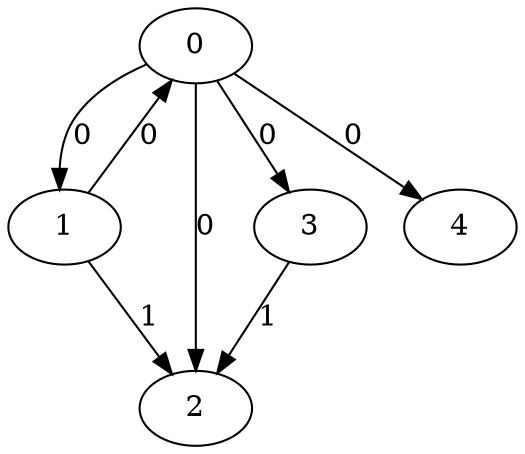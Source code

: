 // Source:102 Canonical: -1 0 0 0 0 0 -1 1 -1 -1 -1 -1 -1 -1 -1 -1 -1 1 -1 -1 -1 -1 -1 -1 -1
digraph HRA_from_102_graph_000 {
  0 -> 1 [label="0"];
  0 -> 2 [label="0"];
  0 -> 3 [label="0"];
  1 -> 0 [label="0"];
  1 -> 2 [label="1"];
  3 -> 2 [label="1"];
  0 -> 4 [label="0"];
}

// Source:102 Canonical: -1 0 0 0 0 0 -1 1 -1 -1 -1 -1 -1 -1 -1 -1 -1 1 -1 -1 0 -1 -1 -1 -1
digraph HRA_from_102_graph_001 {
  0 -> 1 [label="0"];
  0 -> 2 [label="0"];
  0 -> 3 [label="0"];
  1 -> 0 [label="0"];
  1 -> 2 [label="1"];
  3 -> 2 [label="1"];
  0 -> 4 [label="0"];
  4 -> 0 [label="0"];
}

// Source:102 Canonical: -1 0 0 0 -1 0 -1 1 -1 0 -1 -1 -1 -1 -1 -1 -1 1 -1 -1 -1 -1 -1 -1 -1
digraph HRA_from_102_graph_002 {
  0 -> 1 [label="0"];
  0 -> 2 [label="0"];
  0 -> 3 [label="0"];
  1 -> 0 [label="0"];
  1 -> 2 [label="1"];
  3 -> 2 [label="1"];
  1 -> 4 [label="0"];
}

// Source:102 Canonical: -1 0 0 0 0 0 -1 1 -1 0 -1 -1 -1 -1 -1 -1 -1 1 -1 -1 -1 -1 -1 -1 -1
digraph HRA_from_102_graph_003 {
  0 -> 1 [label="0"];
  0 -> 2 [label="0"];
  0 -> 3 [label="0"];
  1 -> 0 [label="0"];
  1 -> 2 [label="1"];
  3 -> 2 [label="1"];
  0 -> 4 [label="0"];
  1 -> 4 [label="0"];
}

// Source:102 Canonical: -1 0 0 0 -1 0 -1 1 -1 0 -1 -1 -1 -1 -1 -1 -1 1 -1 -1 0 -1 -1 -1 -1
digraph HRA_from_102_graph_004 {
  0 -> 1 [label="0"];
  0 -> 2 [label="0"];
  0 -> 3 [label="0"];
  1 -> 0 [label="0"];
  1 -> 2 [label="1"];
  3 -> 2 [label="1"];
  4 -> 0 [label="0"];
  1 -> 4 [label="0"];
}

// Source:102 Canonical: -1 0 0 0 0 0 -1 1 -1 0 -1 -1 -1 -1 -1 -1 -1 1 -1 -1 0 -1 -1 -1 -1
digraph HRA_from_102_graph_005 {
  0 -> 1 [label="0"];
  0 -> 2 [label="0"];
  0 -> 3 [label="0"];
  1 -> 0 [label="0"];
  1 -> 2 [label="1"];
  3 -> 2 [label="1"];
  0 -> 4 [label="0"];
  4 -> 0 [label="0"];
  1 -> 4 [label="0"];
}

// Source:102 Canonical: -1 0 0 0 0 0 -1 1 -1 -1 -1 -1 -1 -1 -1 -1 -1 1 -1 -1 -1 0 -1 -1 -1
digraph HRA_from_102_graph_006 {
  0 -> 1 [label="0"];
  0 -> 2 [label="0"];
  0 -> 3 [label="0"];
  1 -> 0 [label="0"];
  1 -> 2 [label="1"];
  3 -> 2 [label="1"];
  0 -> 4 [label="0"];
  4 -> 1 [label="0"];
}

// Source:102 Canonical: -1 0 0 0 0 0 -1 1 -1 -1 -1 -1 -1 -1 -1 -1 -1 1 -1 -1 0 0 -1 -1 -1
digraph HRA_from_102_graph_007 {
  0 -> 1 [label="0"];
  0 -> 2 [label="0"];
  0 -> 3 [label="0"];
  1 -> 0 [label="0"];
  1 -> 2 [label="1"];
  3 -> 2 [label="1"];
  0 -> 4 [label="0"];
  4 -> 0 [label="0"];
  4 -> 1 [label="0"];
}

// Source:102 Canonical: -1 0 0 0 -1 0 -1 1 -1 0 -1 -1 -1 -1 -1 -1 -1 1 -1 -1 -1 0 -1 -1 -1
digraph HRA_from_102_graph_008 {
  0 -> 1 [label="0"];
  0 -> 2 [label="0"];
  0 -> 3 [label="0"];
  1 -> 0 [label="0"];
  1 -> 2 [label="1"];
  3 -> 2 [label="1"];
  1 -> 4 [label="0"];
  4 -> 1 [label="0"];
}

// Source:102 Canonical: -1 0 0 0 0 0 -1 1 -1 0 -1 -1 -1 -1 -1 -1 -1 1 -1 -1 -1 0 -1 -1 -1
digraph HRA_from_102_graph_009 {
  0 -> 1 [label="0"];
  0 -> 2 [label="0"];
  0 -> 3 [label="0"];
  1 -> 0 [label="0"];
  1 -> 2 [label="1"];
  3 -> 2 [label="1"];
  0 -> 4 [label="0"];
  1 -> 4 [label="0"];
  4 -> 1 [label="0"];
}

// Source:102 Canonical: -1 0 0 0 -1 0 -1 1 -1 0 -1 -1 -1 -1 -1 -1 -1 1 -1 -1 0 0 -1 -1 -1
digraph HRA_from_102_graph_010 {
  0 -> 1 [label="0"];
  0 -> 2 [label="0"];
  0 -> 3 [label="0"];
  1 -> 0 [label="0"];
  1 -> 2 [label="1"];
  3 -> 2 [label="1"];
  4 -> 0 [label="0"];
  1 -> 4 [label="0"];
  4 -> 1 [label="0"];
}

// Source:102 Canonical: -1 0 0 0 0 0 -1 1 -1 0 -1 -1 -1 -1 -1 -1 -1 1 -1 -1 0 0 -1 -1 -1
digraph HRA_from_102_graph_011 {
  0 -> 1 [label="0"];
  0 -> 2 [label="0"];
  0 -> 3 [label="0"];
  1 -> 0 [label="0"];
  1 -> 2 [label="1"];
  3 -> 2 [label="1"];
  0 -> 4 [label="0"];
  4 -> 0 [label="0"];
  1 -> 4 [label="0"];
  4 -> 1 [label="0"];
}

// Source:102 Canonical: -1 0 0 0 -1 0 -1 1 -1 -1 -1 -1 -1 -1 0 -1 -1 1 -1 -1 -1 -1 -1 -1 -1
digraph HRA_from_102_graph_012 {
  0 -> 1 [label="0"];
  0 -> 2 [label="0"];
  0 -> 3 [label="0"];
  1 -> 0 [label="0"];
  1 -> 2 [label="1"];
  3 -> 2 [label="1"];
  2 -> 4 [label="0"];
}

// Source:102 Canonical: -1 0 0 0 0 0 -1 1 -1 -1 -1 -1 -1 -1 0 -1 -1 1 -1 -1 -1 -1 -1 -1 -1
digraph HRA_from_102_graph_013 {
  0 -> 1 [label="0"];
  0 -> 2 [label="0"];
  0 -> 3 [label="0"];
  1 -> 0 [label="0"];
  1 -> 2 [label="1"];
  3 -> 2 [label="1"];
  0 -> 4 [label="0"];
  2 -> 4 [label="0"];
}

// Source:102 Canonical: -1 0 0 0 -1 0 -1 1 -1 -1 -1 -1 -1 -1 0 -1 -1 1 -1 -1 0 -1 -1 -1 -1
digraph HRA_from_102_graph_014 {
  0 -> 1 [label="0"];
  0 -> 2 [label="0"];
  0 -> 3 [label="0"];
  1 -> 0 [label="0"];
  1 -> 2 [label="1"];
  3 -> 2 [label="1"];
  4 -> 0 [label="0"];
  2 -> 4 [label="0"];
}

// Source:102 Canonical: -1 0 0 0 0 0 -1 1 -1 -1 -1 -1 -1 -1 0 -1 -1 1 -1 -1 0 -1 -1 -1 -1
digraph HRA_from_102_graph_015 {
  0 -> 1 [label="0"];
  0 -> 2 [label="0"];
  0 -> 3 [label="0"];
  1 -> 0 [label="0"];
  1 -> 2 [label="1"];
  3 -> 2 [label="1"];
  0 -> 4 [label="0"];
  4 -> 0 [label="0"];
  2 -> 4 [label="0"];
}

// Source:102 Canonical: -1 0 0 0 -1 0 -1 1 -1 0 -1 -1 -1 -1 0 -1 -1 1 -1 -1 -1 -1 -1 -1 -1
digraph HRA_from_102_graph_016 {
  0 -> 1 [label="0"];
  0 -> 2 [label="0"];
  0 -> 3 [label="0"];
  1 -> 0 [label="0"];
  1 -> 2 [label="1"];
  3 -> 2 [label="1"];
  1 -> 4 [label="0"];
  2 -> 4 [label="0"];
}

// Source:102 Canonical: -1 0 0 0 0 0 -1 1 -1 0 -1 -1 -1 -1 0 -1 -1 1 -1 -1 -1 -1 -1 -1 -1
digraph HRA_from_102_graph_017 {
  0 -> 1 [label="0"];
  0 -> 2 [label="0"];
  0 -> 3 [label="0"];
  1 -> 0 [label="0"];
  1 -> 2 [label="1"];
  3 -> 2 [label="1"];
  0 -> 4 [label="0"];
  1 -> 4 [label="0"];
  2 -> 4 [label="0"];
}

// Source:102 Canonical: -1 0 0 0 -1 0 -1 1 -1 0 -1 -1 -1 -1 0 -1 -1 1 -1 -1 0 -1 -1 -1 -1
digraph HRA_from_102_graph_018 {
  0 -> 1 [label="0"];
  0 -> 2 [label="0"];
  0 -> 3 [label="0"];
  1 -> 0 [label="0"];
  1 -> 2 [label="1"];
  3 -> 2 [label="1"];
  4 -> 0 [label="0"];
  1 -> 4 [label="0"];
  2 -> 4 [label="0"];
}

// Source:102 Canonical: -1 0 0 0 0 0 -1 1 -1 0 -1 -1 -1 -1 0 -1 -1 1 -1 -1 0 -1 -1 -1 -1
digraph HRA_from_102_graph_019 {
  0 -> 1 [label="0"];
  0 -> 2 [label="0"];
  0 -> 3 [label="0"];
  1 -> 0 [label="0"];
  1 -> 2 [label="1"];
  3 -> 2 [label="1"];
  0 -> 4 [label="0"];
  4 -> 0 [label="0"];
  1 -> 4 [label="0"];
  2 -> 4 [label="0"];
}

// Source:102 Canonical: -1 0 0 0 -1 0 -1 1 -1 -1 -1 -1 -1 -1 0 -1 -1 1 -1 -1 -1 0 -1 -1 -1
digraph HRA_from_102_graph_020 {
  0 -> 1 [label="0"];
  0 -> 2 [label="0"];
  0 -> 3 [label="0"];
  1 -> 0 [label="0"];
  1 -> 2 [label="1"];
  3 -> 2 [label="1"];
  4 -> 1 [label="0"];
  2 -> 4 [label="0"];
}

// Source:102 Canonical: -1 0 0 0 0 0 -1 1 -1 -1 -1 -1 -1 -1 0 -1 -1 1 -1 -1 -1 0 -1 -1 -1
digraph HRA_from_102_graph_021 {
  0 -> 1 [label="0"];
  0 -> 2 [label="0"];
  0 -> 3 [label="0"];
  1 -> 0 [label="0"];
  1 -> 2 [label="1"];
  3 -> 2 [label="1"];
  0 -> 4 [label="0"];
  4 -> 1 [label="0"];
  2 -> 4 [label="0"];
}

// Source:102 Canonical: -1 0 0 0 -1 0 -1 1 -1 -1 -1 -1 -1 -1 0 -1 -1 1 -1 -1 0 0 -1 -1 -1
digraph HRA_from_102_graph_022 {
  0 -> 1 [label="0"];
  0 -> 2 [label="0"];
  0 -> 3 [label="0"];
  1 -> 0 [label="0"];
  1 -> 2 [label="1"];
  3 -> 2 [label="1"];
  4 -> 0 [label="0"];
  4 -> 1 [label="0"];
  2 -> 4 [label="0"];
}

// Source:102 Canonical: -1 0 0 0 0 0 -1 1 -1 -1 -1 -1 -1 -1 0 -1 -1 1 -1 -1 0 0 -1 -1 -1
digraph HRA_from_102_graph_023 {
  0 -> 1 [label="0"];
  0 -> 2 [label="0"];
  0 -> 3 [label="0"];
  1 -> 0 [label="0"];
  1 -> 2 [label="1"];
  3 -> 2 [label="1"];
  0 -> 4 [label="0"];
  4 -> 0 [label="0"];
  4 -> 1 [label="0"];
  2 -> 4 [label="0"];
}

// Source:102 Canonical: -1 0 0 0 -1 0 -1 1 -1 0 -1 -1 -1 -1 0 -1 -1 1 -1 -1 -1 0 -1 -1 -1
digraph HRA_from_102_graph_024 {
  0 -> 1 [label="0"];
  0 -> 2 [label="0"];
  0 -> 3 [label="0"];
  1 -> 0 [label="0"];
  1 -> 2 [label="1"];
  3 -> 2 [label="1"];
  1 -> 4 [label="0"];
  4 -> 1 [label="0"];
  2 -> 4 [label="0"];
}

// Source:102 Canonical: -1 0 0 0 0 0 -1 1 -1 0 -1 -1 -1 -1 0 -1 -1 1 -1 -1 -1 0 -1 -1 -1
digraph HRA_from_102_graph_025 {
  0 -> 1 [label="0"];
  0 -> 2 [label="0"];
  0 -> 3 [label="0"];
  1 -> 0 [label="0"];
  1 -> 2 [label="1"];
  3 -> 2 [label="1"];
  0 -> 4 [label="0"];
  1 -> 4 [label="0"];
  4 -> 1 [label="0"];
  2 -> 4 [label="0"];
}

// Source:102 Canonical: -1 0 0 0 -1 0 -1 1 -1 0 -1 -1 -1 -1 0 -1 -1 1 -1 -1 0 0 -1 -1 -1
digraph HRA_from_102_graph_026 {
  0 -> 1 [label="0"];
  0 -> 2 [label="0"];
  0 -> 3 [label="0"];
  1 -> 0 [label="0"];
  1 -> 2 [label="1"];
  3 -> 2 [label="1"];
  4 -> 0 [label="0"];
  1 -> 4 [label="0"];
  4 -> 1 [label="0"];
  2 -> 4 [label="0"];
}

// Source:102 Canonical: -1 0 0 0 0 0 -1 1 -1 0 -1 -1 -1 -1 0 -1 -1 1 -1 -1 0 0 -1 -1 -1
digraph HRA_from_102_graph_027 {
  0 -> 1 [label="0"];
  0 -> 2 [label="0"];
  0 -> 3 [label="0"];
  1 -> 0 [label="0"];
  1 -> 2 [label="1"];
  3 -> 2 [label="1"];
  0 -> 4 [label="0"];
  4 -> 0 [label="0"];
  1 -> 4 [label="0"];
  4 -> 1 [label="0"];
  2 -> 4 [label="0"];
}

// Source:102 Canonical: -1 0 0 0 0 0 -1 1 -1 -1 -1 -1 -1 -1 -1 -1 -1 1 -1 -1 -1 -1 0 -1 -1
digraph HRA_from_102_graph_028 {
  0 -> 1 [label="0"];
  0 -> 2 [label="0"];
  0 -> 3 [label="0"];
  1 -> 0 [label="0"];
  1 -> 2 [label="1"];
  3 -> 2 [label="1"];
  0 -> 4 [label="0"];
  4 -> 2 [label="0"];
}

// Source:102 Canonical: -1 0 0 0 0 0 -1 1 -1 -1 -1 -1 -1 -1 -1 -1 -1 1 -1 -1 0 -1 0 -1 -1
digraph HRA_from_102_graph_029 {
  0 -> 1 [label="0"];
  0 -> 2 [label="0"];
  0 -> 3 [label="0"];
  1 -> 0 [label="0"];
  1 -> 2 [label="1"];
  3 -> 2 [label="1"];
  0 -> 4 [label="0"];
  4 -> 0 [label="0"];
  4 -> 2 [label="0"];
}

// Source:102 Canonical: -1 0 0 0 -1 0 -1 1 -1 0 -1 -1 -1 -1 -1 -1 -1 1 -1 -1 -1 -1 0 -1 -1
digraph HRA_from_102_graph_030 {
  0 -> 1 [label="0"];
  0 -> 2 [label="0"];
  0 -> 3 [label="0"];
  1 -> 0 [label="0"];
  1 -> 2 [label="1"];
  3 -> 2 [label="1"];
  1 -> 4 [label="0"];
  4 -> 2 [label="0"];
}

// Source:102 Canonical: -1 0 0 0 0 0 -1 1 -1 0 -1 -1 -1 -1 -1 -1 -1 1 -1 -1 -1 -1 0 -1 -1
digraph HRA_from_102_graph_031 {
  0 -> 1 [label="0"];
  0 -> 2 [label="0"];
  0 -> 3 [label="0"];
  1 -> 0 [label="0"];
  1 -> 2 [label="1"];
  3 -> 2 [label="1"];
  0 -> 4 [label="0"];
  1 -> 4 [label="0"];
  4 -> 2 [label="0"];
}

// Source:102 Canonical: -1 0 0 0 -1 0 -1 1 -1 0 -1 -1 -1 -1 -1 -1 -1 1 -1 -1 0 -1 0 -1 -1
digraph HRA_from_102_graph_032 {
  0 -> 1 [label="0"];
  0 -> 2 [label="0"];
  0 -> 3 [label="0"];
  1 -> 0 [label="0"];
  1 -> 2 [label="1"];
  3 -> 2 [label="1"];
  4 -> 0 [label="0"];
  1 -> 4 [label="0"];
  4 -> 2 [label="0"];
}

// Source:102 Canonical: -1 0 0 0 0 0 -1 1 -1 0 -1 -1 -1 -1 -1 -1 -1 1 -1 -1 0 -1 0 -1 -1
digraph HRA_from_102_graph_033 {
  0 -> 1 [label="0"];
  0 -> 2 [label="0"];
  0 -> 3 [label="0"];
  1 -> 0 [label="0"];
  1 -> 2 [label="1"];
  3 -> 2 [label="1"];
  0 -> 4 [label="0"];
  4 -> 0 [label="0"];
  1 -> 4 [label="0"];
  4 -> 2 [label="0"];
}

// Source:102 Canonical: -1 0 0 0 0 0 -1 1 -1 -1 -1 -1 -1 -1 -1 -1 -1 1 -1 -1 -1 0 0 -1 -1
digraph HRA_from_102_graph_034 {
  0 -> 1 [label="0"];
  0 -> 2 [label="0"];
  0 -> 3 [label="0"];
  1 -> 0 [label="0"];
  1 -> 2 [label="1"];
  3 -> 2 [label="1"];
  0 -> 4 [label="0"];
  4 -> 1 [label="0"];
  4 -> 2 [label="0"];
}

// Source:102 Canonical: -1 0 0 0 0 0 -1 1 -1 -1 -1 -1 -1 -1 -1 -1 -1 1 -1 -1 0 0 0 -1 -1
digraph HRA_from_102_graph_035 {
  0 -> 1 [label="0"];
  0 -> 2 [label="0"];
  0 -> 3 [label="0"];
  1 -> 0 [label="0"];
  1 -> 2 [label="1"];
  3 -> 2 [label="1"];
  0 -> 4 [label="0"];
  4 -> 0 [label="0"];
  4 -> 1 [label="0"];
  4 -> 2 [label="0"];
}

// Source:102 Canonical: -1 0 0 0 -1 0 -1 1 -1 0 -1 -1 -1 -1 -1 -1 -1 1 -1 -1 -1 0 0 -1 -1
digraph HRA_from_102_graph_036 {
  0 -> 1 [label="0"];
  0 -> 2 [label="0"];
  0 -> 3 [label="0"];
  1 -> 0 [label="0"];
  1 -> 2 [label="1"];
  3 -> 2 [label="1"];
  1 -> 4 [label="0"];
  4 -> 1 [label="0"];
  4 -> 2 [label="0"];
}

// Source:102 Canonical: -1 0 0 0 0 0 -1 1 -1 0 -1 -1 -1 -1 -1 -1 -1 1 -1 -1 -1 0 0 -1 -1
digraph HRA_from_102_graph_037 {
  0 -> 1 [label="0"];
  0 -> 2 [label="0"];
  0 -> 3 [label="0"];
  1 -> 0 [label="0"];
  1 -> 2 [label="1"];
  3 -> 2 [label="1"];
  0 -> 4 [label="0"];
  1 -> 4 [label="0"];
  4 -> 1 [label="0"];
  4 -> 2 [label="0"];
}

// Source:102 Canonical: -1 0 0 0 -1 0 -1 1 -1 0 -1 -1 -1 -1 -1 -1 -1 1 -1 -1 0 0 0 -1 -1
digraph HRA_from_102_graph_038 {
  0 -> 1 [label="0"];
  0 -> 2 [label="0"];
  0 -> 3 [label="0"];
  1 -> 0 [label="0"];
  1 -> 2 [label="1"];
  3 -> 2 [label="1"];
  4 -> 0 [label="0"];
  1 -> 4 [label="0"];
  4 -> 1 [label="0"];
  4 -> 2 [label="0"];
}

// Source:102 Canonical: -1 0 0 0 0 0 -1 1 -1 0 -1 -1 -1 -1 -1 -1 -1 1 -1 -1 0 0 0 -1 -1
digraph HRA_from_102_graph_039 {
  0 -> 1 [label="0"];
  0 -> 2 [label="0"];
  0 -> 3 [label="0"];
  1 -> 0 [label="0"];
  1 -> 2 [label="1"];
  3 -> 2 [label="1"];
  0 -> 4 [label="0"];
  4 -> 0 [label="0"];
  1 -> 4 [label="0"];
  4 -> 1 [label="0"];
  4 -> 2 [label="0"];
}

// Source:102 Canonical: -1 0 0 0 -1 0 -1 1 -1 -1 -1 -1 -1 -1 0 -1 -1 1 -1 -1 -1 -1 0 -1 -1
digraph HRA_from_102_graph_040 {
  0 -> 1 [label="0"];
  0 -> 2 [label="0"];
  0 -> 3 [label="0"];
  1 -> 0 [label="0"];
  1 -> 2 [label="1"];
  3 -> 2 [label="1"];
  2 -> 4 [label="0"];
  4 -> 2 [label="0"];
}

// Source:102 Canonical: -1 0 0 0 0 0 -1 1 -1 -1 -1 -1 -1 -1 0 -1 -1 1 -1 -1 -1 -1 0 -1 -1
digraph HRA_from_102_graph_041 {
  0 -> 1 [label="0"];
  0 -> 2 [label="0"];
  0 -> 3 [label="0"];
  1 -> 0 [label="0"];
  1 -> 2 [label="1"];
  3 -> 2 [label="1"];
  0 -> 4 [label="0"];
  2 -> 4 [label="0"];
  4 -> 2 [label="0"];
}

// Source:102 Canonical: -1 0 0 0 -1 0 -1 1 -1 -1 -1 -1 -1 -1 0 -1 -1 1 -1 -1 0 -1 0 -1 -1
digraph HRA_from_102_graph_042 {
  0 -> 1 [label="0"];
  0 -> 2 [label="0"];
  0 -> 3 [label="0"];
  1 -> 0 [label="0"];
  1 -> 2 [label="1"];
  3 -> 2 [label="1"];
  4 -> 0 [label="0"];
  2 -> 4 [label="0"];
  4 -> 2 [label="0"];
}

// Source:102 Canonical: -1 0 0 0 0 0 -1 1 -1 -1 -1 -1 -1 -1 0 -1 -1 1 -1 -1 0 -1 0 -1 -1
digraph HRA_from_102_graph_043 {
  0 -> 1 [label="0"];
  0 -> 2 [label="0"];
  0 -> 3 [label="0"];
  1 -> 0 [label="0"];
  1 -> 2 [label="1"];
  3 -> 2 [label="1"];
  0 -> 4 [label="0"];
  4 -> 0 [label="0"];
  2 -> 4 [label="0"];
  4 -> 2 [label="0"];
}

// Source:102 Canonical: -1 0 0 0 -1 0 -1 1 -1 0 -1 -1 -1 -1 0 -1 -1 1 -1 -1 -1 -1 0 -1 -1
digraph HRA_from_102_graph_044 {
  0 -> 1 [label="0"];
  0 -> 2 [label="0"];
  0 -> 3 [label="0"];
  1 -> 0 [label="0"];
  1 -> 2 [label="1"];
  3 -> 2 [label="1"];
  1 -> 4 [label="0"];
  2 -> 4 [label="0"];
  4 -> 2 [label="0"];
}

// Source:102 Canonical: -1 0 0 0 0 0 -1 1 -1 0 -1 -1 -1 -1 0 -1 -1 1 -1 -1 -1 -1 0 -1 -1
digraph HRA_from_102_graph_045 {
  0 -> 1 [label="0"];
  0 -> 2 [label="0"];
  0 -> 3 [label="0"];
  1 -> 0 [label="0"];
  1 -> 2 [label="1"];
  3 -> 2 [label="1"];
  0 -> 4 [label="0"];
  1 -> 4 [label="0"];
  2 -> 4 [label="0"];
  4 -> 2 [label="0"];
}

// Source:102 Canonical: -1 0 0 0 -1 0 -1 1 -1 0 -1 -1 -1 -1 0 -1 -1 1 -1 -1 0 -1 0 -1 -1
digraph HRA_from_102_graph_046 {
  0 -> 1 [label="0"];
  0 -> 2 [label="0"];
  0 -> 3 [label="0"];
  1 -> 0 [label="0"];
  1 -> 2 [label="1"];
  3 -> 2 [label="1"];
  4 -> 0 [label="0"];
  1 -> 4 [label="0"];
  2 -> 4 [label="0"];
  4 -> 2 [label="0"];
}

// Source:102 Canonical: -1 0 0 0 0 0 -1 1 -1 0 -1 -1 -1 -1 0 -1 -1 1 -1 -1 0 -1 0 -1 -1
digraph HRA_from_102_graph_047 {
  0 -> 1 [label="0"];
  0 -> 2 [label="0"];
  0 -> 3 [label="0"];
  1 -> 0 [label="0"];
  1 -> 2 [label="1"];
  3 -> 2 [label="1"];
  0 -> 4 [label="0"];
  4 -> 0 [label="0"];
  1 -> 4 [label="0"];
  2 -> 4 [label="0"];
  4 -> 2 [label="0"];
}

// Source:102 Canonical: -1 0 0 0 -1 0 -1 1 -1 -1 -1 -1 -1 -1 0 -1 -1 1 -1 -1 -1 0 0 -1 -1
digraph HRA_from_102_graph_048 {
  0 -> 1 [label="0"];
  0 -> 2 [label="0"];
  0 -> 3 [label="0"];
  1 -> 0 [label="0"];
  1 -> 2 [label="1"];
  3 -> 2 [label="1"];
  4 -> 1 [label="0"];
  2 -> 4 [label="0"];
  4 -> 2 [label="0"];
}

// Source:102 Canonical: -1 0 0 0 0 0 -1 1 -1 -1 -1 -1 -1 -1 0 -1 -1 1 -1 -1 -1 0 0 -1 -1
digraph HRA_from_102_graph_049 {
  0 -> 1 [label="0"];
  0 -> 2 [label="0"];
  0 -> 3 [label="0"];
  1 -> 0 [label="0"];
  1 -> 2 [label="1"];
  3 -> 2 [label="1"];
  0 -> 4 [label="0"];
  4 -> 1 [label="0"];
  2 -> 4 [label="0"];
  4 -> 2 [label="0"];
}

// Source:102 Canonical: -1 0 0 0 -1 0 -1 1 -1 -1 -1 -1 -1 -1 0 -1 -1 1 -1 -1 0 0 0 -1 -1
digraph HRA_from_102_graph_050 {
  0 -> 1 [label="0"];
  0 -> 2 [label="0"];
  0 -> 3 [label="0"];
  1 -> 0 [label="0"];
  1 -> 2 [label="1"];
  3 -> 2 [label="1"];
  4 -> 0 [label="0"];
  4 -> 1 [label="0"];
  2 -> 4 [label="0"];
  4 -> 2 [label="0"];
}

// Source:102 Canonical: -1 0 0 0 0 0 -1 1 -1 -1 -1 -1 -1 -1 0 -1 -1 1 -1 -1 0 0 0 -1 -1
digraph HRA_from_102_graph_051 {
  0 -> 1 [label="0"];
  0 -> 2 [label="0"];
  0 -> 3 [label="0"];
  1 -> 0 [label="0"];
  1 -> 2 [label="1"];
  3 -> 2 [label="1"];
  0 -> 4 [label="0"];
  4 -> 0 [label="0"];
  4 -> 1 [label="0"];
  2 -> 4 [label="0"];
  4 -> 2 [label="0"];
}

// Source:102 Canonical: -1 0 0 0 -1 0 -1 1 -1 0 -1 -1 -1 -1 0 -1 -1 1 -1 -1 -1 0 0 -1 -1
digraph HRA_from_102_graph_052 {
  0 -> 1 [label="0"];
  0 -> 2 [label="0"];
  0 -> 3 [label="0"];
  1 -> 0 [label="0"];
  1 -> 2 [label="1"];
  3 -> 2 [label="1"];
  1 -> 4 [label="0"];
  4 -> 1 [label="0"];
  2 -> 4 [label="0"];
  4 -> 2 [label="0"];
}

// Source:102 Canonical: -1 0 0 0 0 0 -1 1 -1 0 -1 -1 -1 -1 0 -1 -1 1 -1 -1 -1 0 0 -1 -1
digraph HRA_from_102_graph_053 {
  0 -> 1 [label="0"];
  0 -> 2 [label="0"];
  0 -> 3 [label="0"];
  1 -> 0 [label="0"];
  1 -> 2 [label="1"];
  3 -> 2 [label="1"];
  0 -> 4 [label="0"];
  1 -> 4 [label="0"];
  4 -> 1 [label="0"];
  2 -> 4 [label="0"];
  4 -> 2 [label="0"];
}

// Source:102 Canonical: -1 0 0 0 -1 0 -1 1 -1 0 -1 -1 -1 -1 0 -1 -1 1 -1 -1 0 0 0 -1 -1
digraph HRA_from_102_graph_054 {
  0 -> 1 [label="0"];
  0 -> 2 [label="0"];
  0 -> 3 [label="0"];
  1 -> 0 [label="0"];
  1 -> 2 [label="1"];
  3 -> 2 [label="1"];
  4 -> 0 [label="0"];
  1 -> 4 [label="0"];
  4 -> 1 [label="0"];
  2 -> 4 [label="0"];
  4 -> 2 [label="0"];
}

// Source:102 Canonical: -1 0 0 0 0 0 -1 1 -1 0 -1 -1 -1 -1 0 -1 -1 1 -1 -1 0 0 0 -1 -1
digraph HRA_from_102_graph_055 {
  0 -> 1 [label="0"];
  0 -> 2 [label="0"];
  0 -> 3 [label="0"];
  1 -> 0 [label="0"];
  1 -> 2 [label="1"];
  3 -> 2 [label="1"];
  0 -> 4 [label="0"];
  4 -> 0 [label="0"];
  1 -> 4 [label="0"];
  4 -> 1 [label="0"];
  2 -> 4 [label="0"];
  4 -> 2 [label="0"];
}

// Source:102 Canonical: -1 0 0 0 -1 0 -1 1 -1 -1 -1 -1 -1 -1 -1 -1 -1 1 -1 0 -1 -1 -1 -1 -1
digraph HRA_from_102_graph_056 {
  0 -> 1 [label="0"];
  0 -> 2 [label="0"];
  0 -> 3 [label="0"];
  1 -> 0 [label="0"];
  1 -> 2 [label="1"];
  3 -> 2 [label="1"];
  3 -> 4 [label="0"];
}

// Source:102 Canonical: -1 0 0 0 0 0 -1 1 -1 -1 -1 -1 -1 -1 -1 -1 -1 1 -1 0 -1 -1 -1 -1 -1
digraph HRA_from_102_graph_057 {
  0 -> 1 [label="0"];
  0 -> 2 [label="0"];
  0 -> 3 [label="0"];
  1 -> 0 [label="0"];
  1 -> 2 [label="1"];
  3 -> 2 [label="1"];
  0 -> 4 [label="0"];
  3 -> 4 [label="0"];
}

// Source:102 Canonical: -1 0 0 0 -1 0 -1 1 -1 -1 -1 -1 -1 -1 -1 -1 -1 1 -1 0 0 -1 -1 -1 -1
digraph HRA_from_102_graph_058 {
  0 -> 1 [label="0"];
  0 -> 2 [label="0"];
  0 -> 3 [label="0"];
  1 -> 0 [label="0"];
  1 -> 2 [label="1"];
  3 -> 2 [label="1"];
  4 -> 0 [label="0"];
  3 -> 4 [label="0"];
}

// Source:102 Canonical: -1 0 0 0 0 0 -1 1 -1 -1 -1 -1 -1 -1 -1 -1 -1 1 -1 0 0 -1 -1 -1 -1
digraph HRA_from_102_graph_059 {
  0 -> 1 [label="0"];
  0 -> 2 [label="0"];
  0 -> 3 [label="0"];
  1 -> 0 [label="0"];
  1 -> 2 [label="1"];
  3 -> 2 [label="1"];
  0 -> 4 [label="0"];
  4 -> 0 [label="0"];
  3 -> 4 [label="0"];
}

// Source:102 Canonical: -1 0 0 0 -1 0 -1 1 -1 0 -1 -1 -1 -1 -1 -1 -1 1 -1 0 -1 -1 -1 -1 -1
digraph HRA_from_102_graph_060 {
  0 -> 1 [label="0"];
  0 -> 2 [label="0"];
  0 -> 3 [label="0"];
  1 -> 0 [label="0"];
  1 -> 2 [label="1"];
  3 -> 2 [label="1"];
  1 -> 4 [label="0"];
  3 -> 4 [label="0"];
}

// Source:102 Canonical: -1 0 0 0 0 0 -1 1 -1 0 -1 -1 -1 -1 -1 -1 -1 1 -1 0 -1 -1 -1 -1 -1
digraph HRA_from_102_graph_061 {
  0 -> 1 [label="0"];
  0 -> 2 [label="0"];
  0 -> 3 [label="0"];
  1 -> 0 [label="0"];
  1 -> 2 [label="1"];
  3 -> 2 [label="1"];
  0 -> 4 [label="0"];
  1 -> 4 [label="0"];
  3 -> 4 [label="0"];
}

// Source:102 Canonical: -1 0 0 0 -1 0 -1 1 -1 0 -1 -1 -1 -1 -1 -1 -1 1 -1 0 0 -1 -1 -1 -1
digraph HRA_from_102_graph_062 {
  0 -> 1 [label="0"];
  0 -> 2 [label="0"];
  0 -> 3 [label="0"];
  1 -> 0 [label="0"];
  1 -> 2 [label="1"];
  3 -> 2 [label="1"];
  4 -> 0 [label="0"];
  1 -> 4 [label="0"];
  3 -> 4 [label="0"];
}

// Source:102 Canonical: -1 0 0 0 0 0 -1 1 -1 0 -1 -1 -1 -1 -1 -1 -1 1 -1 0 0 -1 -1 -1 -1
digraph HRA_from_102_graph_063 {
  0 -> 1 [label="0"];
  0 -> 2 [label="0"];
  0 -> 3 [label="0"];
  1 -> 0 [label="0"];
  1 -> 2 [label="1"];
  3 -> 2 [label="1"];
  0 -> 4 [label="0"];
  4 -> 0 [label="0"];
  1 -> 4 [label="0"];
  3 -> 4 [label="0"];
}

// Source:102 Canonical: -1 0 0 0 -1 0 -1 1 -1 -1 -1 -1 -1 -1 -1 -1 -1 1 -1 0 -1 0 -1 -1 -1
digraph HRA_from_102_graph_064 {
  0 -> 1 [label="0"];
  0 -> 2 [label="0"];
  0 -> 3 [label="0"];
  1 -> 0 [label="0"];
  1 -> 2 [label="1"];
  3 -> 2 [label="1"];
  4 -> 1 [label="0"];
  3 -> 4 [label="0"];
}

// Source:102 Canonical: -1 0 0 0 0 0 -1 1 -1 -1 -1 -1 -1 -1 -1 -1 -1 1 -1 0 -1 0 -1 -1 -1
digraph HRA_from_102_graph_065 {
  0 -> 1 [label="0"];
  0 -> 2 [label="0"];
  0 -> 3 [label="0"];
  1 -> 0 [label="0"];
  1 -> 2 [label="1"];
  3 -> 2 [label="1"];
  0 -> 4 [label="0"];
  4 -> 1 [label="0"];
  3 -> 4 [label="0"];
}

// Source:102 Canonical: -1 0 0 0 -1 0 -1 1 -1 -1 -1 -1 -1 -1 -1 -1 -1 1 -1 0 0 0 -1 -1 -1
digraph HRA_from_102_graph_066 {
  0 -> 1 [label="0"];
  0 -> 2 [label="0"];
  0 -> 3 [label="0"];
  1 -> 0 [label="0"];
  1 -> 2 [label="1"];
  3 -> 2 [label="1"];
  4 -> 0 [label="0"];
  4 -> 1 [label="0"];
  3 -> 4 [label="0"];
}

// Source:102 Canonical: -1 0 0 0 0 0 -1 1 -1 -1 -1 -1 -1 -1 -1 -1 -1 1 -1 0 0 0 -1 -1 -1
digraph HRA_from_102_graph_067 {
  0 -> 1 [label="0"];
  0 -> 2 [label="0"];
  0 -> 3 [label="0"];
  1 -> 0 [label="0"];
  1 -> 2 [label="1"];
  3 -> 2 [label="1"];
  0 -> 4 [label="0"];
  4 -> 0 [label="0"];
  4 -> 1 [label="0"];
  3 -> 4 [label="0"];
}

// Source:102 Canonical: -1 0 0 0 -1 0 -1 1 -1 0 -1 -1 -1 -1 -1 -1 -1 1 -1 0 -1 0 -1 -1 -1
digraph HRA_from_102_graph_068 {
  0 -> 1 [label="0"];
  0 -> 2 [label="0"];
  0 -> 3 [label="0"];
  1 -> 0 [label="0"];
  1 -> 2 [label="1"];
  3 -> 2 [label="1"];
  1 -> 4 [label="0"];
  4 -> 1 [label="0"];
  3 -> 4 [label="0"];
}

// Source:102 Canonical: -1 0 0 0 0 0 -1 1 -1 0 -1 -1 -1 -1 -1 -1 -1 1 -1 0 -1 0 -1 -1 -1
digraph HRA_from_102_graph_069 {
  0 -> 1 [label="0"];
  0 -> 2 [label="0"];
  0 -> 3 [label="0"];
  1 -> 0 [label="0"];
  1 -> 2 [label="1"];
  3 -> 2 [label="1"];
  0 -> 4 [label="0"];
  1 -> 4 [label="0"];
  4 -> 1 [label="0"];
  3 -> 4 [label="0"];
}

// Source:102 Canonical: -1 0 0 0 -1 0 -1 1 -1 0 -1 -1 -1 -1 -1 -1 -1 1 -1 0 0 0 -1 -1 -1
digraph HRA_from_102_graph_070 {
  0 -> 1 [label="0"];
  0 -> 2 [label="0"];
  0 -> 3 [label="0"];
  1 -> 0 [label="0"];
  1 -> 2 [label="1"];
  3 -> 2 [label="1"];
  4 -> 0 [label="0"];
  1 -> 4 [label="0"];
  4 -> 1 [label="0"];
  3 -> 4 [label="0"];
}

// Source:102 Canonical: -1 0 0 0 0 0 -1 1 -1 0 -1 -1 -1 -1 -1 -1 -1 1 -1 0 0 0 -1 -1 -1
digraph HRA_from_102_graph_071 {
  0 -> 1 [label="0"];
  0 -> 2 [label="0"];
  0 -> 3 [label="0"];
  1 -> 0 [label="0"];
  1 -> 2 [label="1"];
  3 -> 2 [label="1"];
  0 -> 4 [label="0"];
  4 -> 0 [label="0"];
  1 -> 4 [label="0"];
  4 -> 1 [label="0"];
  3 -> 4 [label="0"];
}

// Source:102 Canonical: -1 0 0 0 -1 0 -1 1 -1 -1 -1 -1 -1 -1 0 -1 -1 1 -1 0 -1 -1 -1 -1 -1
digraph HRA_from_102_graph_072 {
  0 -> 1 [label="0"];
  0 -> 2 [label="0"];
  0 -> 3 [label="0"];
  1 -> 0 [label="0"];
  1 -> 2 [label="1"];
  3 -> 2 [label="1"];
  2 -> 4 [label="0"];
  3 -> 4 [label="0"];
}

// Source:102 Canonical: -1 0 0 0 0 0 -1 1 -1 -1 -1 -1 -1 -1 0 -1 -1 1 -1 0 -1 -1 -1 -1 -1
digraph HRA_from_102_graph_073 {
  0 -> 1 [label="0"];
  0 -> 2 [label="0"];
  0 -> 3 [label="0"];
  1 -> 0 [label="0"];
  1 -> 2 [label="1"];
  3 -> 2 [label="1"];
  0 -> 4 [label="0"];
  2 -> 4 [label="0"];
  3 -> 4 [label="0"];
}

// Source:102 Canonical: -1 0 0 0 -1 0 -1 1 -1 -1 -1 -1 -1 -1 0 -1 -1 1 -1 0 0 -1 -1 -1 -1
digraph HRA_from_102_graph_074 {
  0 -> 1 [label="0"];
  0 -> 2 [label="0"];
  0 -> 3 [label="0"];
  1 -> 0 [label="0"];
  1 -> 2 [label="1"];
  3 -> 2 [label="1"];
  4 -> 0 [label="0"];
  2 -> 4 [label="0"];
  3 -> 4 [label="0"];
}

// Source:102 Canonical: -1 0 0 0 0 0 -1 1 -1 -1 -1 -1 -1 -1 0 -1 -1 1 -1 0 0 -1 -1 -1 -1
digraph HRA_from_102_graph_075 {
  0 -> 1 [label="0"];
  0 -> 2 [label="0"];
  0 -> 3 [label="0"];
  1 -> 0 [label="0"];
  1 -> 2 [label="1"];
  3 -> 2 [label="1"];
  0 -> 4 [label="0"];
  4 -> 0 [label="0"];
  2 -> 4 [label="0"];
  3 -> 4 [label="0"];
}

// Source:102 Canonical: -1 0 0 0 -1 0 -1 1 -1 0 -1 -1 -1 -1 0 -1 -1 1 -1 0 -1 -1 -1 -1 -1
digraph HRA_from_102_graph_076 {
  0 -> 1 [label="0"];
  0 -> 2 [label="0"];
  0 -> 3 [label="0"];
  1 -> 0 [label="0"];
  1 -> 2 [label="1"];
  3 -> 2 [label="1"];
  1 -> 4 [label="0"];
  2 -> 4 [label="0"];
  3 -> 4 [label="0"];
}

// Source:102 Canonical: -1 0 0 0 0 0 -1 1 -1 0 -1 -1 -1 -1 0 -1 -1 1 -1 0 -1 -1 -1 -1 -1
digraph HRA_from_102_graph_077 {
  0 -> 1 [label="0"];
  0 -> 2 [label="0"];
  0 -> 3 [label="0"];
  1 -> 0 [label="0"];
  1 -> 2 [label="1"];
  3 -> 2 [label="1"];
  0 -> 4 [label="0"];
  1 -> 4 [label="0"];
  2 -> 4 [label="0"];
  3 -> 4 [label="0"];
}

// Source:102 Canonical: -1 0 0 0 -1 0 -1 1 -1 0 -1 -1 -1 -1 0 -1 -1 1 -1 0 0 -1 -1 -1 -1
digraph HRA_from_102_graph_078 {
  0 -> 1 [label="0"];
  0 -> 2 [label="0"];
  0 -> 3 [label="0"];
  1 -> 0 [label="0"];
  1 -> 2 [label="1"];
  3 -> 2 [label="1"];
  4 -> 0 [label="0"];
  1 -> 4 [label="0"];
  2 -> 4 [label="0"];
  3 -> 4 [label="0"];
}

// Source:102 Canonical: -1 0 0 0 0 0 -1 1 -1 0 -1 -1 -1 -1 0 -1 -1 1 -1 0 0 -1 -1 -1 -1
digraph HRA_from_102_graph_079 {
  0 -> 1 [label="0"];
  0 -> 2 [label="0"];
  0 -> 3 [label="0"];
  1 -> 0 [label="0"];
  1 -> 2 [label="1"];
  3 -> 2 [label="1"];
  0 -> 4 [label="0"];
  4 -> 0 [label="0"];
  1 -> 4 [label="0"];
  2 -> 4 [label="0"];
  3 -> 4 [label="0"];
}

// Source:102 Canonical: -1 0 0 0 -1 0 -1 1 -1 -1 -1 -1 -1 -1 0 -1 -1 1 -1 0 -1 0 -1 -1 -1
digraph HRA_from_102_graph_080 {
  0 -> 1 [label="0"];
  0 -> 2 [label="0"];
  0 -> 3 [label="0"];
  1 -> 0 [label="0"];
  1 -> 2 [label="1"];
  3 -> 2 [label="1"];
  4 -> 1 [label="0"];
  2 -> 4 [label="0"];
  3 -> 4 [label="0"];
}

// Source:102 Canonical: -1 0 0 0 0 0 -1 1 -1 -1 -1 -1 -1 -1 0 -1 -1 1 -1 0 -1 0 -1 -1 -1
digraph HRA_from_102_graph_081 {
  0 -> 1 [label="0"];
  0 -> 2 [label="0"];
  0 -> 3 [label="0"];
  1 -> 0 [label="0"];
  1 -> 2 [label="1"];
  3 -> 2 [label="1"];
  0 -> 4 [label="0"];
  4 -> 1 [label="0"];
  2 -> 4 [label="0"];
  3 -> 4 [label="0"];
}

// Source:102 Canonical: -1 0 0 0 -1 0 -1 1 -1 -1 -1 -1 -1 -1 0 -1 -1 1 -1 0 0 0 -1 -1 -1
digraph HRA_from_102_graph_082 {
  0 -> 1 [label="0"];
  0 -> 2 [label="0"];
  0 -> 3 [label="0"];
  1 -> 0 [label="0"];
  1 -> 2 [label="1"];
  3 -> 2 [label="1"];
  4 -> 0 [label="0"];
  4 -> 1 [label="0"];
  2 -> 4 [label="0"];
  3 -> 4 [label="0"];
}

// Source:102 Canonical: -1 0 0 0 0 0 -1 1 -1 -1 -1 -1 -1 -1 0 -1 -1 1 -1 0 0 0 -1 -1 -1
digraph HRA_from_102_graph_083 {
  0 -> 1 [label="0"];
  0 -> 2 [label="0"];
  0 -> 3 [label="0"];
  1 -> 0 [label="0"];
  1 -> 2 [label="1"];
  3 -> 2 [label="1"];
  0 -> 4 [label="0"];
  4 -> 0 [label="0"];
  4 -> 1 [label="0"];
  2 -> 4 [label="0"];
  3 -> 4 [label="0"];
}

// Source:102 Canonical: -1 0 0 0 -1 0 -1 1 -1 0 -1 -1 -1 -1 0 -1 -1 1 -1 0 -1 0 -1 -1 -1
digraph HRA_from_102_graph_084 {
  0 -> 1 [label="0"];
  0 -> 2 [label="0"];
  0 -> 3 [label="0"];
  1 -> 0 [label="0"];
  1 -> 2 [label="1"];
  3 -> 2 [label="1"];
  1 -> 4 [label="0"];
  4 -> 1 [label="0"];
  2 -> 4 [label="0"];
  3 -> 4 [label="0"];
}

// Source:102 Canonical: -1 0 0 0 0 0 -1 1 -1 0 -1 -1 -1 -1 0 -1 -1 1 -1 0 -1 0 -1 -1 -1
digraph HRA_from_102_graph_085 {
  0 -> 1 [label="0"];
  0 -> 2 [label="0"];
  0 -> 3 [label="0"];
  1 -> 0 [label="0"];
  1 -> 2 [label="1"];
  3 -> 2 [label="1"];
  0 -> 4 [label="0"];
  1 -> 4 [label="0"];
  4 -> 1 [label="0"];
  2 -> 4 [label="0"];
  3 -> 4 [label="0"];
}

// Source:102 Canonical: -1 0 0 0 -1 0 -1 1 -1 0 -1 -1 -1 -1 0 -1 -1 1 -1 0 0 0 -1 -1 -1
digraph HRA_from_102_graph_086 {
  0 -> 1 [label="0"];
  0 -> 2 [label="0"];
  0 -> 3 [label="0"];
  1 -> 0 [label="0"];
  1 -> 2 [label="1"];
  3 -> 2 [label="1"];
  4 -> 0 [label="0"];
  1 -> 4 [label="0"];
  4 -> 1 [label="0"];
  2 -> 4 [label="0"];
  3 -> 4 [label="0"];
}

// Source:102 Canonical: -1 0 0 0 0 0 -1 1 -1 0 -1 -1 -1 -1 0 -1 -1 1 -1 0 0 0 -1 -1 -1
digraph HRA_from_102_graph_087 {
  0 -> 1 [label="0"];
  0 -> 2 [label="0"];
  0 -> 3 [label="0"];
  1 -> 0 [label="0"];
  1 -> 2 [label="1"];
  3 -> 2 [label="1"];
  0 -> 4 [label="0"];
  4 -> 0 [label="0"];
  1 -> 4 [label="0"];
  4 -> 1 [label="0"];
  2 -> 4 [label="0"];
  3 -> 4 [label="0"];
}

// Source:102 Canonical: -1 0 0 0 -1 0 -1 1 -1 -1 -1 -1 -1 -1 -1 -1 -1 1 -1 0 -1 -1 0 -1 -1
digraph HRA_from_102_graph_088 {
  0 -> 1 [label="0"];
  0 -> 2 [label="0"];
  0 -> 3 [label="0"];
  1 -> 0 [label="0"];
  1 -> 2 [label="1"];
  3 -> 2 [label="1"];
  4 -> 2 [label="0"];
  3 -> 4 [label="0"];
}

// Source:102 Canonical: -1 0 0 0 0 0 -1 1 -1 -1 -1 -1 -1 -1 -1 -1 -1 1 -1 0 -1 -1 0 -1 -1
digraph HRA_from_102_graph_089 {
  0 -> 1 [label="0"];
  0 -> 2 [label="0"];
  0 -> 3 [label="0"];
  1 -> 0 [label="0"];
  1 -> 2 [label="1"];
  3 -> 2 [label="1"];
  0 -> 4 [label="0"];
  4 -> 2 [label="0"];
  3 -> 4 [label="0"];
}

// Source:102 Canonical: -1 0 0 0 -1 0 -1 1 -1 -1 -1 -1 -1 -1 -1 -1 -1 1 -1 0 0 -1 0 -1 -1
digraph HRA_from_102_graph_090 {
  0 -> 1 [label="0"];
  0 -> 2 [label="0"];
  0 -> 3 [label="0"];
  1 -> 0 [label="0"];
  1 -> 2 [label="1"];
  3 -> 2 [label="1"];
  4 -> 0 [label="0"];
  4 -> 2 [label="0"];
  3 -> 4 [label="0"];
}

// Source:102 Canonical: -1 0 0 0 0 0 -1 1 -1 -1 -1 -1 -1 -1 -1 -1 -1 1 -1 0 0 -1 0 -1 -1
digraph HRA_from_102_graph_091 {
  0 -> 1 [label="0"];
  0 -> 2 [label="0"];
  0 -> 3 [label="0"];
  1 -> 0 [label="0"];
  1 -> 2 [label="1"];
  3 -> 2 [label="1"];
  0 -> 4 [label="0"];
  4 -> 0 [label="0"];
  4 -> 2 [label="0"];
  3 -> 4 [label="0"];
}

// Source:102 Canonical: -1 0 0 0 -1 0 -1 1 -1 0 -1 -1 -1 -1 -1 -1 -1 1 -1 0 -1 -1 0 -1 -1
digraph HRA_from_102_graph_092 {
  0 -> 1 [label="0"];
  0 -> 2 [label="0"];
  0 -> 3 [label="0"];
  1 -> 0 [label="0"];
  1 -> 2 [label="1"];
  3 -> 2 [label="1"];
  1 -> 4 [label="0"];
  4 -> 2 [label="0"];
  3 -> 4 [label="0"];
}

// Source:102 Canonical: -1 0 0 0 0 0 -1 1 -1 0 -1 -1 -1 -1 -1 -1 -1 1 -1 0 -1 -1 0 -1 -1
digraph HRA_from_102_graph_093 {
  0 -> 1 [label="0"];
  0 -> 2 [label="0"];
  0 -> 3 [label="0"];
  1 -> 0 [label="0"];
  1 -> 2 [label="1"];
  3 -> 2 [label="1"];
  0 -> 4 [label="0"];
  1 -> 4 [label="0"];
  4 -> 2 [label="0"];
  3 -> 4 [label="0"];
}

// Source:102 Canonical: -1 0 0 0 -1 0 -1 1 -1 0 -1 -1 -1 -1 -1 -1 -1 1 -1 0 0 -1 0 -1 -1
digraph HRA_from_102_graph_094 {
  0 -> 1 [label="0"];
  0 -> 2 [label="0"];
  0 -> 3 [label="0"];
  1 -> 0 [label="0"];
  1 -> 2 [label="1"];
  3 -> 2 [label="1"];
  4 -> 0 [label="0"];
  1 -> 4 [label="0"];
  4 -> 2 [label="0"];
  3 -> 4 [label="0"];
}

// Source:102 Canonical: -1 0 0 0 0 0 -1 1 -1 0 -1 -1 -1 -1 -1 -1 -1 1 -1 0 0 -1 0 -1 -1
digraph HRA_from_102_graph_095 {
  0 -> 1 [label="0"];
  0 -> 2 [label="0"];
  0 -> 3 [label="0"];
  1 -> 0 [label="0"];
  1 -> 2 [label="1"];
  3 -> 2 [label="1"];
  0 -> 4 [label="0"];
  4 -> 0 [label="0"];
  1 -> 4 [label="0"];
  4 -> 2 [label="0"];
  3 -> 4 [label="0"];
}

// Source:102 Canonical: -1 0 0 0 -1 0 -1 1 -1 -1 -1 -1 -1 -1 -1 -1 -1 1 -1 0 -1 0 0 -1 -1
digraph HRA_from_102_graph_096 {
  0 -> 1 [label="0"];
  0 -> 2 [label="0"];
  0 -> 3 [label="0"];
  1 -> 0 [label="0"];
  1 -> 2 [label="1"];
  3 -> 2 [label="1"];
  4 -> 1 [label="0"];
  4 -> 2 [label="0"];
  3 -> 4 [label="0"];
}

// Source:102 Canonical: -1 0 0 0 0 0 -1 1 -1 -1 -1 -1 -1 -1 -1 -1 -1 1 -1 0 -1 0 0 -1 -1
digraph HRA_from_102_graph_097 {
  0 -> 1 [label="0"];
  0 -> 2 [label="0"];
  0 -> 3 [label="0"];
  1 -> 0 [label="0"];
  1 -> 2 [label="1"];
  3 -> 2 [label="1"];
  0 -> 4 [label="0"];
  4 -> 1 [label="0"];
  4 -> 2 [label="0"];
  3 -> 4 [label="0"];
}

// Source:102 Canonical: -1 0 0 0 -1 0 -1 1 -1 -1 -1 -1 -1 -1 -1 -1 -1 1 -1 0 0 0 0 -1 -1
digraph HRA_from_102_graph_098 {
  0 -> 1 [label="0"];
  0 -> 2 [label="0"];
  0 -> 3 [label="0"];
  1 -> 0 [label="0"];
  1 -> 2 [label="1"];
  3 -> 2 [label="1"];
  4 -> 0 [label="0"];
  4 -> 1 [label="0"];
  4 -> 2 [label="0"];
  3 -> 4 [label="0"];
}

// Source:102 Canonical: -1 0 0 0 0 0 -1 1 -1 -1 -1 -1 -1 -1 -1 -1 -1 1 -1 0 0 0 0 -1 -1
digraph HRA_from_102_graph_099 {
  0 -> 1 [label="0"];
  0 -> 2 [label="0"];
  0 -> 3 [label="0"];
  1 -> 0 [label="0"];
  1 -> 2 [label="1"];
  3 -> 2 [label="1"];
  0 -> 4 [label="0"];
  4 -> 0 [label="0"];
  4 -> 1 [label="0"];
  4 -> 2 [label="0"];
  3 -> 4 [label="0"];
}

// Source:102 Canonical: -1 0 0 0 -1 0 -1 1 -1 0 -1 -1 -1 -1 -1 -1 -1 1 -1 0 -1 0 0 -1 -1
digraph HRA_from_102_graph_100 {
  0 -> 1 [label="0"];
  0 -> 2 [label="0"];
  0 -> 3 [label="0"];
  1 -> 0 [label="0"];
  1 -> 2 [label="1"];
  3 -> 2 [label="1"];
  1 -> 4 [label="0"];
  4 -> 1 [label="0"];
  4 -> 2 [label="0"];
  3 -> 4 [label="0"];
}

// Source:102 Canonical: -1 0 0 0 0 0 -1 1 -1 0 -1 -1 -1 -1 -1 -1 -1 1 -1 0 -1 0 0 -1 -1
digraph HRA_from_102_graph_101 {
  0 -> 1 [label="0"];
  0 -> 2 [label="0"];
  0 -> 3 [label="0"];
  1 -> 0 [label="0"];
  1 -> 2 [label="1"];
  3 -> 2 [label="1"];
  0 -> 4 [label="0"];
  1 -> 4 [label="0"];
  4 -> 1 [label="0"];
  4 -> 2 [label="0"];
  3 -> 4 [label="0"];
}

// Source:102 Canonical: -1 0 0 0 -1 0 -1 1 -1 0 -1 -1 -1 -1 -1 -1 -1 1 -1 0 0 0 0 -1 -1
digraph HRA_from_102_graph_102 {
  0 -> 1 [label="0"];
  0 -> 2 [label="0"];
  0 -> 3 [label="0"];
  1 -> 0 [label="0"];
  1 -> 2 [label="1"];
  3 -> 2 [label="1"];
  4 -> 0 [label="0"];
  1 -> 4 [label="0"];
  4 -> 1 [label="0"];
  4 -> 2 [label="0"];
  3 -> 4 [label="0"];
}

// Source:102 Canonical: -1 0 0 0 0 0 -1 1 -1 0 -1 -1 -1 -1 -1 -1 -1 1 -1 0 0 0 0 -1 -1
digraph HRA_from_102_graph_103 {
  0 -> 1 [label="0"];
  0 -> 2 [label="0"];
  0 -> 3 [label="0"];
  1 -> 0 [label="0"];
  1 -> 2 [label="1"];
  3 -> 2 [label="1"];
  0 -> 4 [label="0"];
  4 -> 0 [label="0"];
  1 -> 4 [label="0"];
  4 -> 1 [label="0"];
  4 -> 2 [label="0"];
  3 -> 4 [label="0"];
}

// Source:102 Canonical: -1 0 0 0 -1 0 -1 1 -1 -1 -1 -1 -1 -1 0 -1 -1 1 -1 0 -1 -1 0 -1 -1
digraph HRA_from_102_graph_104 {
  0 -> 1 [label="0"];
  0 -> 2 [label="0"];
  0 -> 3 [label="0"];
  1 -> 0 [label="0"];
  1 -> 2 [label="1"];
  3 -> 2 [label="1"];
  2 -> 4 [label="0"];
  4 -> 2 [label="0"];
  3 -> 4 [label="0"];
}

// Source:102 Canonical: -1 0 0 0 0 0 -1 1 -1 -1 -1 -1 -1 -1 0 -1 -1 1 -1 0 -1 -1 0 -1 -1
digraph HRA_from_102_graph_105 {
  0 -> 1 [label="0"];
  0 -> 2 [label="0"];
  0 -> 3 [label="0"];
  1 -> 0 [label="0"];
  1 -> 2 [label="1"];
  3 -> 2 [label="1"];
  0 -> 4 [label="0"];
  2 -> 4 [label="0"];
  4 -> 2 [label="0"];
  3 -> 4 [label="0"];
}

// Source:102 Canonical: -1 0 0 0 -1 0 -1 1 -1 -1 -1 -1 -1 -1 0 -1 -1 1 -1 0 0 -1 0 -1 -1
digraph HRA_from_102_graph_106 {
  0 -> 1 [label="0"];
  0 -> 2 [label="0"];
  0 -> 3 [label="0"];
  1 -> 0 [label="0"];
  1 -> 2 [label="1"];
  3 -> 2 [label="1"];
  4 -> 0 [label="0"];
  2 -> 4 [label="0"];
  4 -> 2 [label="0"];
  3 -> 4 [label="0"];
}

// Source:102 Canonical: -1 0 0 0 0 0 -1 1 -1 -1 -1 -1 -1 -1 0 -1 -1 1 -1 0 0 -1 0 -1 -1
digraph HRA_from_102_graph_107 {
  0 -> 1 [label="0"];
  0 -> 2 [label="0"];
  0 -> 3 [label="0"];
  1 -> 0 [label="0"];
  1 -> 2 [label="1"];
  3 -> 2 [label="1"];
  0 -> 4 [label="0"];
  4 -> 0 [label="0"];
  2 -> 4 [label="0"];
  4 -> 2 [label="0"];
  3 -> 4 [label="0"];
}

// Source:102 Canonical: -1 0 0 0 -1 0 -1 1 -1 0 -1 -1 -1 -1 0 -1 -1 1 -1 0 -1 -1 0 -1 -1
digraph HRA_from_102_graph_108 {
  0 -> 1 [label="0"];
  0 -> 2 [label="0"];
  0 -> 3 [label="0"];
  1 -> 0 [label="0"];
  1 -> 2 [label="1"];
  3 -> 2 [label="1"];
  1 -> 4 [label="0"];
  2 -> 4 [label="0"];
  4 -> 2 [label="0"];
  3 -> 4 [label="0"];
}

// Source:102 Canonical: -1 0 0 0 0 0 -1 1 -1 0 -1 -1 -1 -1 0 -1 -1 1 -1 0 -1 -1 0 -1 -1
digraph HRA_from_102_graph_109 {
  0 -> 1 [label="0"];
  0 -> 2 [label="0"];
  0 -> 3 [label="0"];
  1 -> 0 [label="0"];
  1 -> 2 [label="1"];
  3 -> 2 [label="1"];
  0 -> 4 [label="0"];
  1 -> 4 [label="0"];
  2 -> 4 [label="0"];
  4 -> 2 [label="0"];
  3 -> 4 [label="0"];
}

// Source:102 Canonical: -1 0 0 0 -1 0 -1 1 -1 0 -1 -1 -1 -1 0 -1 -1 1 -1 0 0 -1 0 -1 -1
digraph HRA_from_102_graph_110 {
  0 -> 1 [label="0"];
  0 -> 2 [label="0"];
  0 -> 3 [label="0"];
  1 -> 0 [label="0"];
  1 -> 2 [label="1"];
  3 -> 2 [label="1"];
  4 -> 0 [label="0"];
  1 -> 4 [label="0"];
  2 -> 4 [label="0"];
  4 -> 2 [label="0"];
  3 -> 4 [label="0"];
}

// Source:102 Canonical: -1 0 0 0 0 0 -1 1 -1 0 -1 -1 -1 -1 0 -1 -1 1 -1 0 0 -1 0 -1 -1
digraph HRA_from_102_graph_111 {
  0 -> 1 [label="0"];
  0 -> 2 [label="0"];
  0 -> 3 [label="0"];
  1 -> 0 [label="0"];
  1 -> 2 [label="1"];
  3 -> 2 [label="1"];
  0 -> 4 [label="0"];
  4 -> 0 [label="0"];
  1 -> 4 [label="0"];
  2 -> 4 [label="0"];
  4 -> 2 [label="0"];
  3 -> 4 [label="0"];
}

// Source:102 Canonical: -1 0 0 0 -1 0 -1 1 -1 -1 -1 -1 -1 -1 0 -1 -1 1 -1 0 -1 0 0 -1 -1
digraph HRA_from_102_graph_112 {
  0 -> 1 [label="0"];
  0 -> 2 [label="0"];
  0 -> 3 [label="0"];
  1 -> 0 [label="0"];
  1 -> 2 [label="1"];
  3 -> 2 [label="1"];
  4 -> 1 [label="0"];
  2 -> 4 [label="0"];
  4 -> 2 [label="0"];
  3 -> 4 [label="0"];
}

// Source:102 Canonical: -1 0 0 0 0 0 -1 1 -1 -1 -1 -1 -1 -1 0 -1 -1 1 -1 0 -1 0 0 -1 -1
digraph HRA_from_102_graph_113 {
  0 -> 1 [label="0"];
  0 -> 2 [label="0"];
  0 -> 3 [label="0"];
  1 -> 0 [label="0"];
  1 -> 2 [label="1"];
  3 -> 2 [label="1"];
  0 -> 4 [label="0"];
  4 -> 1 [label="0"];
  2 -> 4 [label="0"];
  4 -> 2 [label="0"];
  3 -> 4 [label="0"];
}

// Source:102 Canonical: -1 0 0 0 -1 0 -1 1 -1 -1 -1 -1 -1 -1 0 -1 -1 1 -1 0 0 0 0 -1 -1
digraph HRA_from_102_graph_114 {
  0 -> 1 [label="0"];
  0 -> 2 [label="0"];
  0 -> 3 [label="0"];
  1 -> 0 [label="0"];
  1 -> 2 [label="1"];
  3 -> 2 [label="1"];
  4 -> 0 [label="0"];
  4 -> 1 [label="0"];
  2 -> 4 [label="0"];
  4 -> 2 [label="0"];
  3 -> 4 [label="0"];
}

// Source:102 Canonical: -1 0 0 0 0 0 -1 1 -1 -1 -1 -1 -1 -1 0 -1 -1 1 -1 0 0 0 0 -1 -1
digraph HRA_from_102_graph_115 {
  0 -> 1 [label="0"];
  0 -> 2 [label="0"];
  0 -> 3 [label="0"];
  1 -> 0 [label="0"];
  1 -> 2 [label="1"];
  3 -> 2 [label="1"];
  0 -> 4 [label="0"];
  4 -> 0 [label="0"];
  4 -> 1 [label="0"];
  2 -> 4 [label="0"];
  4 -> 2 [label="0"];
  3 -> 4 [label="0"];
}

// Source:102 Canonical: -1 0 0 0 -1 0 -1 1 -1 0 -1 -1 -1 -1 0 -1 -1 1 -1 0 -1 0 0 -1 -1
digraph HRA_from_102_graph_116 {
  0 -> 1 [label="0"];
  0 -> 2 [label="0"];
  0 -> 3 [label="0"];
  1 -> 0 [label="0"];
  1 -> 2 [label="1"];
  3 -> 2 [label="1"];
  1 -> 4 [label="0"];
  4 -> 1 [label="0"];
  2 -> 4 [label="0"];
  4 -> 2 [label="0"];
  3 -> 4 [label="0"];
}

// Source:102 Canonical: -1 0 0 0 0 0 -1 1 -1 0 -1 -1 -1 -1 0 -1 -1 1 -1 0 -1 0 0 -1 -1
digraph HRA_from_102_graph_117 {
  0 -> 1 [label="0"];
  0 -> 2 [label="0"];
  0 -> 3 [label="0"];
  1 -> 0 [label="0"];
  1 -> 2 [label="1"];
  3 -> 2 [label="1"];
  0 -> 4 [label="0"];
  1 -> 4 [label="0"];
  4 -> 1 [label="0"];
  2 -> 4 [label="0"];
  4 -> 2 [label="0"];
  3 -> 4 [label="0"];
}

// Source:102 Canonical: -1 0 0 0 -1 0 -1 1 -1 0 -1 -1 -1 -1 0 -1 -1 1 -1 0 0 0 0 -1 -1
digraph HRA_from_102_graph_118 {
  0 -> 1 [label="0"];
  0 -> 2 [label="0"];
  0 -> 3 [label="0"];
  1 -> 0 [label="0"];
  1 -> 2 [label="1"];
  3 -> 2 [label="1"];
  4 -> 0 [label="0"];
  1 -> 4 [label="0"];
  4 -> 1 [label="0"];
  2 -> 4 [label="0"];
  4 -> 2 [label="0"];
  3 -> 4 [label="0"];
}

// Source:102 Canonical: -1 0 0 0 0 0 -1 1 -1 0 -1 -1 -1 -1 0 -1 -1 1 -1 0 0 0 0 -1 -1
digraph HRA_from_102_graph_119 {
  0 -> 1 [label="0"];
  0 -> 2 [label="0"];
  0 -> 3 [label="0"];
  1 -> 0 [label="0"];
  1 -> 2 [label="1"];
  3 -> 2 [label="1"];
  0 -> 4 [label="0"];
  4 -> 0 [label="0"];
  1 -> 4 [label="0"];
  4 -> 1 [label="0"];
  2 -> 4 [label="0"];
  4 -> 2 [label="0"];
  3 -> 4 [label="0"];
}

// Source:102 Canonical: -1 0 0 0 0 0 -1 1 -1 -1 -1 -1 -1 -1 -1 -1 -1 1 -1 -1 -1 -1 -1 0 -1
digraph HRA_from_102_graph_120 {
  0 -> 1 [label="0"];
  0 -> 2 [label="0"];
  0 -> 3 [label="0"];
  1 -> 0 [label="0"];
  1 -> 2 [label="1"];
  3 -> 2 [label="1"];
  0 -> 4 [label="0"];
  4 -> 3 [label="0"];
}

// Source:102 Canonical: -1 0 0 0 0 0 -1 1 -1 -1 -1 -1 -1 -1 -1 -1 -1 1 -1 -1 0 -1 -1 0 -1
digraph HRA_from_102_graph_121 {
  0 -> 1 [label="0"];
  0 -> 2 [label="0"];
  0 -> 3 [label="0"];
  1 -> 0 [label="0"];
  1 -> 2 [label="1"];
  3 -> 2 [label="1"];
  0 -> 4 [label="0"];
  4 -> 0 [label="0"];
  4 -> 3 [label="0"];
}

// Source:102 Canonical: -1 0 0 0 -1 0 -1 1 -1 0 -1 -1 -1 -1 -1 -1 -1 1 -1 -1 -1 -1 -1 0 -1
digraph HRA_from_102_graph_122 {
  0 -> 1 [label="0"];
  0 -> 2 [label="0"];
  0 -> 3 [label="0"];
  1 -> 0 [label="0"];
  1 -> 2 [label="1"];
  3 -> 2 [label="1"];
  1 -> 4 [label="0"];
  4 -> 3 [label="0"];
}

// Source:102 Canonical: -1 0 0 0 0 0 -1 1 -1 0 -1 -1 -1 -1 -1 -1 -1 1 -1 -1 -1 -1 -1 0 -1
digraph HRA_from_102_graph_123 {
  0 -> 1 [label="0"];
  0 -> 2 [label="0"];
  0 -> 3 [label="0"];
  1 -> 0 [label="0"];
  1 -> 2 [label="1"];
  3 -> 2 [label="1"];
  0 -> 4 [label="0"];
  1 -> 4 [label="0"];
  4 -> 3 [label="0"];
}

// Source:102 Canonical: -1 0 0 0 -1 0 -1 1 -1 0 -1 -1 -1 -1 -1 -1 -1 1 -1 -1 0 -1 -1 0 -1
digraph HRA_from_102_graph_124 {
  0 -> 1 [label="0"];
  0 -> 2 [label="0"];
  0 -> 3 [label="0"];
  1 -> 0 [label="0"];
  1 -> 2 [label="1"];
  3 -> 2 [label="1"];
  4 -> 0 [label="0"];
  1 -> 4 [label="0"];
  4 -> 3 [label="0"];
}

// Source:102 Canonical: -1 0 0 0 0 0 -1 1 -1 0 -1 -1 -1 -1 -1 -1 -1 1 -1 -1 0 -1 -1 0 -1
digraph HRA_from_102_graph_125 {
  0 -> 1 [label="0"];
  0 -> 2 [label="0"];
  0 -> 3 [label="0"];
  1 -> 0 [label="0"];
  1 -> 2 [label="1"];
  3 -> 2 [label="1"];
  0 -> 4 [label="0"];
  4 -> 0 [label="0"];
  1 -> 4 [label="0"];
  4 -> 3 [label="0"];
}

// Source:102 Canonical: -1 0 0 0 0 0 -1 1 -1 -1 -1 -1 -1 -1 -1 -1 -1 1 -1 -1 -1 0 -1 0 -1
digraph HRA_from_102_graph_126 {
  0 -> 1 [label="0"];
  0 -> 2 [label="0"];
  0 -> 3 [label="0"];
  1 -> 0 [label="0"];
  1 -> 2 [label="1"];
  3 -> 2 [label="1"];
  0 -> 4 [label="0"];
  4 -> 1 [label="0"];
  4 -> 3 [label="0"];
}

// Source:102 Canonical: -1 0 0 0 0 0 -1 1 -1 -1 -1 -1 -1 -1 -1 -1 -1 1 -1 -1 0 0 -1 0 -1
digraph HRA_from_102_graph_127 {
  0 -> 1 [label="0"];
  0 -> 2 [label="0"];
  0 -> 3 [label="0"];
  1 -> 0 [label="0"];
  1 -> 2 [label="1"];
  3 -> 2 [label="1"];
  0 -> 4 [label="0"];
  4 -> 0 [label="0"];
  4 -> 1 [label="0"];
  4 -> 3 [label="0"];
}

// Source:102 Canonical: -1 0 0 0 -1 0 -1 1 -1 0 -1 -1 -1 -1 -1 -1 -1 1 -1 -1 -1 0 -1 0 -1
digraph HRA_from_102_graph_128 {
  0 -> 1 [label="0"];
  0 -> 2 [label="0"];
  0 -> 3 [label="0"];
  1 -> 0 [label="0"];
  1 -> 2 [label="1"];
  3 -> 2 [label="1"];
  1 -> 4 [label="0"];
  4 -> 1 [label="0"];
  4 -> 3 [label="0"];
}

// Source:102 Canonical: -1 0 0 0 0 0 -1 1 -1 0 -1 -1 -1 -1 -1 -1 -1 1 -1 -1 -1 0 -1 0 -1
digraph HRA_from_102_graph_129 {
  0 -> 1 [label="0"];
  0 -> 2 [label="0"];
  0 -> 3 [label="0"];
  1 -> 0 [label="0"];
  1 -> 2 [label="1"];
  3 -> 2 [label="1"];
  0 -> 4 [label="0"];
  1 -> 4 [label="0"];
  4 -> 1 [label="0"];
  4 -> 3 [label="0"];
}

// Source:102 Canonical: -1 0 0 0 -1 0 -1 1 -1 0 -1 -1 -1 -1 -1 -1 -1 1 -1 -1 0 0 -1 0 -1
digraph HRA_from_102_graph_130 {
  0 -> 1 [label="0"];
  0 -> 2 [label="0"];
  0 -> 3 [label="0"];
  1 -> 0 [label="0"];
  1 -> 2 [label="1"];
  3 -> 2 [label="1"];
  4 -> 0 [label="0"];
  1 -> 4 [label="0"];
  4 -> 1 [label="0"];
  4 -> 3 [label="0"];
}

// Source:102 Canonical: -1 0 0 0 0 0 -1 1 -1 0 -1 -1 -1 -1 -1 -1 -1 1 -1 -1 0 0 -1 0 -1
digraph HRA_from_102_graph_131 {
  0 -> 1 [label="0"];
  0 -> 2 [label="0"];
  0 -> 3 [label="0"];
  1 -> 0 [label="0"];
  1 -> 2 [label="1"];
  3 -> 2 [label="1"];
  0 -> 4 [label="0"];
  4 -> 0 [label="0"];
  1 -> 4 [label="0"];
  4 -> 1 [label="0"];
  4 -> 3 [label="0"];
}

// Source:102 Canonical: -1 0 0 0 -1 0 -1 1 -1 -1 -1 -1 -1 -1 0 -1 -1 1 -1 -1 -1 -1 -1 0 -1
digraph HRA_from_102_graph_132 {
  0 -> 1 [label="0"];
  0 -> 2 [label="0"];
  0 -> 3 [label="0"];
  1 -> 0 [label="0"];
  1 -> 2 [label="1"];
  3 -> 2 [label="1"];
  2 -> 4 [label="0"];
  4 -> 3 [label="0"];
}

// Source:102 Canonical: -1 0 0 0 0 0 -1 1 -1 -1 -1 -1 -1 -1 0 -1 -1 1 -1 -1 -1 -1 -1 0 -1
digraph HRA_from_102_graph_133 {
  0 -> 1 [label="0"];
  0 -> 2 [label="0"];
  0 -> 3 [label="0"];
  1 -> 0 [label="0"];
  1 -> 2 [label="1"];
  3 -> 2 [label="1"];
  0 -> 4 [label="0"];
  2 -> 4 [label="0"];
  4 -> 3 [label="0"];
}

// Source:102 Canonical: -1 0 0 0 -1 0 -1 1 -1 -1 -1 -1 -1 -1 0 -1 -1 1 -1 -1 0 -1 -1 0 -1
digraph HRA_from_102_graph_134 {
  0 -> 1 [label="0"];
  0 -> 2 [label="0"];
  0 -> 3 [label="0"];
  1 -> 0 [label="0"];
  1 -> 2 [label="1"];
  3 -> 2 [label="1"];
  4 -> 0 [label="0"];
  2 -> 4 [label="0"];
  4 -> 3 [label="0"];
}

// Source:102 Canonical: -1 0 0 0 0 0 -1 1 -1 -1 -1 -1 -1 -1 0 -1 -1 1 -1 -1 0 -1 -1 0 -1
digraph HRA_from_102_graph_135 {
  0 -> 1 [label="0"];
  0 -> 2 [label="0"];
  0 -> 3 [label="0"];
  1 -> 0 [label="0"];
  1 -> 2 [label="1"];
  3 -> 2 [label="1"];
  0 -> 4 [label="0"];
  4 -> 0 [label="0"];
  2 -> 4 [label="0"];
  4 -> 3 [label="0"];
}

// Source:102 Canonical: -1 0 0 0 -1 0 -1 1 -1 0 -1 -1 -1 -1 0 -1 -1 1 -1 -1 -1 -1 -1 0 -1
digraph HRA_from_102_graph_136 {
  0 -> 1 [label="0"];
  0 -> 2 [label="0"];
  0 -> 3 [label="0"];
  1 -> 0 [label="0"];
  1 -> 2 [label="1"];
  3 -> 2 [label="1"];
  1 -> 4 [label="0"];
  2 -> 4 [label="0"];
  4 -> 3 [label="0"];
}

// Source:102 Canonical: -1 0 0 0 0 0 -1 1 -1 0 -1 -1 -1 -1 0 -1 -1 1 -1 -1 -1 -1 -1 0 -1
digraph HRA_from_102_graph_137 {
  0 -> 1 [label="0"];
  0 -> 2 [label="0"];
  0 -> 3 [label="0"];
  1 -> 0 [label="0"];
  1 -> 2 [label="1"];
  3 -> 2 [label="1"];
  0 -> 4 [label="0"];
  1 -> 4 [label="0"];
  2 -> 4 [label="0"];
  4 -> 3 [label="0"];
}

// Source:102 Canonical: -1 0 0 0 -1 0 -1 1 -1 0 -1 -1 -1 -1 0 -1 -1 1 -1 -1 0 -1 -1 0 -1
digraph HRA_from_102_graph_138 {
  0 -> 1 [label="0"];
  0 -> 2 [label="0"];
  0 -> 3 [label="0"];
  1 -> 0 [label="0"];
  1 -> 2 [label="1"];
  3 -> 2 [label="1"];
  4 -> 0 [label="0"];
  1 -> 4 [label="0"];
  2 -> 4 [label="0"];
  4 -> 3 [label="0"];
}

// Source:102 Canonical: -1 0 0 0 0 0 -1 1 -1 0 -1 -1 -1 -1 0 -1 -1 1 -1 -1 0 -1 -1 0 -1
digraph HRA_from_102_graph_139 {
  0 -> 1 [label="0"];
  0 -> 2 [label="0"];
  0 -> 3 [label="0"];
  1 -> 0 [label="0"];
  1 -> 2 [label="1"];
  3 -> 2 [label="1"];
  0 -> 4 [label="0"];
  4 -> 0 [label="0"];
  1 -> 4 [label="0"];
  2 -> 4 [label="0"];
  4 -> 3 [label="0"];
}

// Source:102 Canonical: -1 0 0 0 -1 0 -1 1 -1 -1 -1 -1 -1 -1 0 -1 -1 1 -1 -1 -1 0 -1 0 -1
digraph HRA_from_102_graph_140 {
  0 -> 1 [label="0"];
  0 -> 2 [label="0"];
  0 -> 3 [label="0"];
  1 -> 0 [label="0"];
  1 -> 2 [label="1"];
  3 -> 2 [label="1"];
  4 -> 1 [label="0"];
  2 -> 4 [label="0"];
  4 -> 3 [label="0"];
}

// Source:102 Canonical: -1 0 0 0 0 0 -1 1 -1 -1 -1 -1 -1 -1 0 -1 -1 1 -1 -1 -1 0 -1 0 -1
digraph HRA_from_102_graph_141 {
  0 -> 1 [label="0"];
  0 -> 2 [label="0"];
  0 -> 3 [label="0"];
  1 -> 0 [label="0"];
  1 -> 2 [label="1"];
  3 -> 2 [label="1"];
  0 -> 4 [label="0"];
  4 -> 1 [label="0"];
  2 -> 4 [label="0"];
  4 -> 3 [label="0"];
}

// Source:102 Canonical: -1 0 0 0 -1 0 -1 1 -1 -1 -1 -1 -1 -1 0 -1 -1 1 -1 -1 0 0 -1 0 -1
digraph HRA_from_102_graph_142 {
  0 -> 1 [label="0"];
  0 -> 2 [label="0"];
  0 -> 3 [label="0"];
  1 -> 0 [label="0"];
  1 -> 2 [label="1"];
  3 -> 2 [label="1"];
  4 -> 0 [label="0"];
  4 -> 1 [label="0"];
  2 -> 4 [label="0"];
  4 -> 3 [label="0"];
}

// Source:102 Canonical: -1 0 0 0 0 0 -1 1 -1 -1 -1 -1 -1 -1 0 -1 -1 1 -1 -1 0 0 -1 0 -1
digraph HRA_from_102_graph_143 {
  0 -> 1 [label="0"];
  0 -> 2 [label="0"];
  0 -> 3 [label="0"];
  1 -> 0 [label="0"];
  1 -> 2 [label="1"];
  3 -> 2 [label="1"];
  0 -> 4 [label="0"];
  4 -> 0 [label="0"];
  4 -> 1 [label="0"];
  2 -> 4 [label="0"];
  4 -> 3 [label="0"];
}

// Source:102 Canonical: -1 0 0 0 -1 0 -1 1 -1 0 -1 -1 -1 -1 0 -1 -1 1 -1 -1 -1 0 -1 0 -1
digraph HRA_from_102_graph_144 {
  0 -> 1 [label="0"];
  0 -> 2 [label="0"];
  0 -> 3 [label="0"];
  1 -> 0 [label="0"];
  1 -> 2 [label="1"];
  3 -> 2 [label="1"];
  1 -> 4 [label="0"];
  4 -> 1 [label="0"];
  2 -> 4 [label="0"];
  4 -> 3 [label="0"];
}

// Source:102 Canonical: -1 0 0 0 0 0 -1 1 -1 0 -1 -1 -1 -1 0 -1 -1 1 -1 -1 -1 0 -1 0 -1
digraph HRA_from_102_graph_145 {
  0 -> 1 [label="0"];
  0 -> 2 [label="0"];
  0 -> 3 [label="0"];
  1 -> 0 [label="0"];
  1 -> 2 [label="1"];
  3 -> 2 [label="1"];
  0 -> 4 [label="0"];
  1 -> 4 [label="0"];
  4 -> 1 [label="0"];
  2 -> 4 [label="0"];
  4 -> 3 [label="0"];
}

// Source:102 Canonical: -1 0 0 0 -1 0 -1 1 -1 0 -1 -1 -1 -1 0 -1 -1 1 -1 -1 0 0 -1 0 -1
digraph HRA_from_102_graph_146 {
  0 -> 1 [label="0"];
  0 -> 2 [label="0"];
  0 -> 3 [label="0"];
  1 -> 0 [label="0"];
  1 -> 2 [label="1"];
  3 -> 2 [label="1"];
  4 -> 0 [label="0"];
  1 -> 4 [label="0"];
  4 -> 1 [label="0"];
  2 -> 4 [label="0"];
  4 -> 3 [label="0"];
}

// Source:102 Canonical: -1 0 0 0 0 0 -1 1 -1 0 -1 -1 -1 -1 0 -1 -1 1 -1 -1 0 0 -1 0 -1
digraph HRA_from_102_graph_147 {
  0 -> 1 [label="0"];
  0 -> 2 [label="0"];
  0 -> 3 [label="0"];
  1 -> 0 [label="0"];
  1 -> 2 [label="1"];
  3 -> 2 [label="1"];
  0 -> 4 [label="0"];
  4 -> 0 [label="0"];
  1 -> 4 [label="0"];
  4 -> 1 [label="0"];
  2 -> 4 [label="0"];
  4 -> 3 [label="0"];
}

// Source:102 Canonical: -1 0 0 0 0 0 -1 1 -1 -1 -1 -1 -1 -1 -1 -1 -1 1 -1 -1 -1 -1 0 0 -1
digraph HRA_from_102_graph_148 {
  0 -> 1 [label="0"];
  0 -> 2 [label="0"];
  0 -> 3 [label="0"];
  1 -> 0 [label="0"];
  1 -> 2 [label="1"];
  3 -> 2 [label="1"];
  0 -> 4 [label="0"];
  4 -> 2 [label="0"];
  4 -> 3 [label="0"];
}

// Source:102 Canonical: -1 0 0 0 0 0 -1 1 -1 -1 -1 -1 -1 -1 -1 -1 -1 1 -1 -1 0 -1 0 0 -1
digraph HRA_from_102_graph_149 {
  0 -> 1 [label="0"];
  0 -> 2 [label="0"];
  0 -> 3 [label="0"];
  1 -> 0 [label="0"];
  1 -> 2 [label="1"];
  3 -> 2 [label="1"];
  0 -> 4 [label="0"];
  4 -> 0 [label="0"];
  4 -> 2 [label="0"];
  4 -> 3 [label="0"];
}

// Source:102 Canonical: -1 0 0 0 -1 0 -1 1 -1 0 -1 -1 -1 -1 -1 -1 -1 1 -1 -1 -1 -1 0 0 -1
digraph HRA_from_102_graph_150 {
  0 -> 1 [label="0"];
  0 -> 2 [label="0"];
  0 -> 3 [label="0"];
  1 -> 0 [label="0"];
  1 -> 2 [label="1"];
  3 -> 2 [label="1"];
  1 -> 4 [label="0"];
  4 -> 2 [label="0"];
  4 -> 3 [label="0"];
}

// Source:102 Canonical: -1 0 0 0 0 0 -1 1 -1 0 -1 -1 -1 -1 -1 -1 -1 1 -1 -1 -1 -1 0 0 -1
digraph HRA_from_102_graph_151 {
  0 -> 1 [label="0"];
  0 -> 2 [label="0"];
  0 -> 3 [label="0"];
  1 -> 0 [label="0"];
  1 -> 2 [label="1"];
  3 -> 2 [label="1"];
  0 -> 4 [label="0"];
  1 -> 4 [label="0"];
  4 -> 2 [label="0"];
  4 -> 3 [label="0"];
}

// Source:102 Canonical: -1 0 0 0 -1 0 -1 1 -1 0 -1 -1 -1 -1 -1 -1 -1 1 -1 -1 0 -1 0 0 -1
digraph HRA_from_102_graph_152 {
  0 -> 1 [label="0"];
  0 -> 2 [label="0"];
  0 -> 3 [label="0"];
  1 -> 0 [label="0"];
  1 -> 2 [label="1"];
  3 -> 2 [label="1"];
  4 -> 0 [label="0"];
  1 -> 4 [label="0"];
  4 -> 2 [label="0"];
  4 -> 3 [label="0"];
}

// Source:102 Canonical: -1 0 0 0 0 0 -1 1 -1 0 -1 -1 -1 -1 -1 -1 -1 1 -1 -1 0 -1 0 0 -1
digraph HRA_from_102_graph_153 {
  0 -> 1 [label="0"];
  0 -> 2 [label="0"];
  0 -> 3 [label="0"];
  1 -> 0 [label="0"];
  1 -> 2 [label="1"];
  3 -> 2 [label="1"];
  0 -> 4 [label="0"];
  4 -> 0 [label="0"];
  1 -> 4 [label="0"];
  4 -> 2 [label="0"];
  4 -> 3 [label="0"];
}

// Source:102 Canonical: -1 0 0 0 0 0 -1 1 -1 -1 -1 -1 -1 -1 -1 -1 -1 1 -1 -1 -1 0 0 0 -1
digraph HRA_from_102_graph_154 {
  0 -> 1 [label="0"];
  0 -> 2 [label="0"];
  0 -> 3 [label="0"];
  1 -> 0 [label="0"];
  1 -> 2 [label="1"];
  3 -> 2 [label="1"];
  0 -> 4 [label="0"];
  4 -> 1 [label="0"];
  4 -> 2 [label="0"];
  4 -> 3 [label="0"];
}

// Source:102 Canonical: -1 0 0 0 0 0 -1 1 -1 -1 -1 -1 -1 -1 -1 -1 -1 1 -1 -1 0 0 0 0 -1
digraph HRA_from_102_graph_155 {
  0 -> 1 [label="0"];
  0 -> 2 [label="0"];
  0 -> 3 [label="0"];
  1 -> 0 [label="0"];
  1 -> 2 [label="1"];
  3 -> 2 [label="1"];
  0 -> 4 [label="0"];
  4 -> 0 [label="0"];
  4 -> 1 [label="0"];
  4 -> 2 [label="0"];
  4 -> 3 [label="0"];
}

// Source:102 Canonical: -1 0 0 0 -1 0 -1 1 -1 0 -1 -1 -1 -1 -1 -1 -1 1 -1 -1 -1 0 0 0 -1
digraph HRA_from_102_graph_156 {
  0 -> 1 [label="0"];
  0 -> 2 [label="0"];
  0 -> 3 [label="0"];
  1 -> 0 [label="0"];
  1 -> 2 [label="1"];
  3 -> 2 [label="1"];
  1 -> 4 [label="0"];
  4 -> 1 [label="0"];
  4 -> 2 [label="0"];
  4 -> 3 [label="0"];
}

// Source:102 Canonical: -1 0 0 0 0 0 -1 1 -1 0 -1 -1 -1 -1 -1 -1 -1 1 -1 -1 -1 0 0 0 -1
digraph HRA_from_102_graph_157 {
  0 -> 1 [label="0"];
  0 -> 2 [label="0"];
  0 -> 3 [label="0"];
  1 -> 0 [label="0"];
  1 -> 2 [label="1"];
  3 -> 2 [label="1"];
  0 -> 4 [label="0"];
  1 -> 4 [label="0"];
  4 -> 1 [label="0"];
  4 -> 2 [label="0"];
  4 -> 3 [label="0"];
}

// Source:102 Canonical: -1 0 0 0 -1 0 -1 1 -1 0 -1 -1 -1 -1 -1 -1 -1 1 -1 -1 0 0 0 0 -1
digraph HRA_from_102_graph_158 {
  0 -> 1 [label="0"];
  0 -> 2 [label="0"];
  0 -> 3 [label="0"];
  1 -> 0 [label="0"];
  1 -> 2 [label="1"];
  3 -> 2 [label="1"];
  4 -> 0 [label="0"];
  1 -> 4 [label="0"];
  4 -> 1 [label="0"];
  4 -> 2 [label="0"];
  4 -> 3 [label="0"];
}

// Source:102 Canonical: -1 0 0 0 0 0 -1 1 -1 0 -1 -1 -1 -1 -1 -1 -1 1 -1 -1 0 0 0 0 -1
digraph HRA_from_102_graph_159 {
  0 -> 1 [label="0"];
  0 -> 2 [label="0"];
  0 -> 3 [label="0"];
  1 -> 0 [label="0"];
  1 -> 2 [label="1"];
  3 -> 2 [label="1"];
  0 -> 4 [label="0"];
  4 -> 0 [label="0"];
  1 -> 4 [label="0"];
  4 -> 1 [label="0"];
  4 -> 2 [label="0"];
  4 -> 3 [label="0"];
}

// Source:102 Canonical: -1 0 0 0 -1 0 -1 1 -1 -1 -1 -1 -1 -1 0 -1 -1 1 -1 -1 -1 -1 0 0 -1
digraph HRA_from_102_graph_160 {
  0 -> 1 [label="0"];
  0 -> 2 [label="0"];
  0 -> 3 [label="0"];
  1 -> 0 [label="0"];
  1 -> 2 [label="1"];
  3 -> 2 [label="1"];
  2 -> 4 [label="0"];
  4 -> 2 [label="0"];
  4 -> 3 [label="0"];
}

// Source:102 Canonical: -1 0 0 0 0 0 -1 1 -1 -1 -1 -1 -1 -1 0 -1 -1 1 -1 -1 -1 -1 0 0 -1
digraph HRA_from_102_graph_161 {
  0 -> 1 [label="0"];
  0 -> 2 [label="0"];
  0 -> 3 [label="0"];
  1 -> 0 [label="0"];
  1 -> 2 [label="1"];
  3 -> 2 [label="1"];
  0 -> 4 [label="0"];
  2 -> 4 [label="0"];
  4 -> 2 [label="0"];
  4 -> 3 [label="0"];
}

// Source:102 Canonical: -1 0 0 0 -1 0 -1 1 -1 -1 -1 -1 -1 -1 0 -1 -1 1 -1 -1 0 -1 0 0 -1
digraph HRA_from_102_graph_162 {
  0 -> 1 [label="0"];
  0 -> 2 [label="0"];
  0 -> 3 [label="0"];
  1 -> 0 [label="0"];
  1 -> 2 [label="1"];
  3 -> 2 [label="1"];
  4 -> 0 [label="0"];
  2 -> 4 [label="0"];
  4 -> 2 [label="0"];
  4 -> 3 [label="0"];
}

// Source:102 Canonical: -1 0 0 0 0 0 -1 1 -1 -1 -1 -1 -1 -1 0 -1 -1 1 -1 -1 0 -1 0 0 -1
digraph HRA_from_102_graph_163 {
  0 -> 1 [label="0"];
  0 -> 2 [label="0"];
  0 -> 3 [label="0"];
  1 -> 0 [label="0"];
  1 -> 2 [label="1"];
  3 -> 2 [label="1"];
  0 -> 4 [label="0"];
  4 -> 0 [label="0"];
  2 -> 4 [label="0"];
  4 -> 2 [label="0"];
  4 -> 3 [label="0"];
}

// Source:102 Canonical: -1 0 0 0 -1 0 -1 1 -1 0 -1 -1 -1 -1 0 -1 -1 1 -1 -1 -1 -1 0 0 -1
digraph HRA_from_102_graph_164 {
  0 -> 1 [label="0"];
  0 -> 2 [label="0"];
  0 -> 3 [label="0"];
  1 -> 0 [label="0"];
  1 -> 2 [label="1"];
  3 -> 2 [label="1"];
  1 -> 4 [label="0"];
  2 -> 4 [label="0"];
  4 -> 2 [label="0"];
  4 -> 3 [label="0"];
}

// Source:102 Canonical: -1 0 0 0 0 0 -1 1 -1 0 -1 -1 -1 -1 0 -1 -1 1 -1 -1 -1 -1 0 0 -1
digraph HRA_from_102_graph_165 {
  0 -> 1 [label="0"];
  0 -> 2 [label="0"];
  0 -> 3 [label="0"];
  1 -> 0 [label="0"];
  1 -> 2 [label="1"];
  3 -> 2 [label="1"];
  0 -> 4 [label="0"];
  1 -> 4 [label="0"];
  2 -> 4 [label="0"];
  4 -> 2 [label="0"];
  4 -> 3 [label="0"];
}

// Source:102 Canonical: -1 0 0 0 -1 0 -1 1 -1 0 -1 -1 -1 -1 0 -1 -1 1 -1 -1 0 -1 0 0 -1
digraph HRA_from_102_graph_166 {
  0 -> 1 [label="0"];
  0 -> 2 [label="0"];
  0 -> 3 [label="0"];
  1 -> 0 [label="0"];
  1 -> 2 [label="1"];
  3 -> 2 [label="1"];
  4 -> 0 [label="0"];
  1 -> 4 [label="0"];
  2 -> 4 [label="0"];
  4 -> 2 [label="0"];
  4 -> 3 [label="0"];
}

// Source:102 Canonical: -1 0 0 0 0 0 -1 1 -1 0 -1 -1 -1 -1 0 -1 -1 1 -1 -1 0 -1 0 0 -1
digraph HRA_from_102_graph_167 {
  0 -> 1 [label="0"];
  0 -> 2 [label="0"];
  0 -> 3 [label="0"];
  1 -> 0 [label="0"];
  1 -> 2 [label="1"];
  3 -> 2 [label="1"];
  0 -> 4 [label="0"];
  4 -> 0 [label="0"];
  1 -> 4 [label="0"];
  2 -> 4 [label="0"];
  4 -> 2 [label="0"];
  4 -> 3 [label="0"];
}

// Source:102 Canonical: -1 0 0 0 -1 0 -1 1 -1 -1 -1 -1 -1 -1 0 -1 -1 1 -1 -1 -1 0 0 0 -1
digraph HRA_from_102_graph_168 {
  0 -> 1 [label="0"];
  0 -> 2 [label="0"];
  0 -> 3 [label="0"];
  1 -> 0 [label="0"];
  1 -> 2 [label="1"];
  3 -> 2 [label="1"];
  4 -> 1 [label="0"];
  2 -> 4 [label="0"];
  4 -> 2 [label="0"];
  4 -> 3 [label="0"];
}

// Source:102 Canonical: -1 0 0 0 0 0 -1 1 -1 -1 -1 -1 -1 -1 0 -1 -1 1 -1 -1 -1 0 0 0 -1
digraph HRA_from_102_graph_169 {
  0 -> 1 [label="0"];
  0 -> 2 [label="0"];
  0 -> 3 [label="0"];
  1 -> 0 [label="0"];
  1 -> 2 [label="1"];
  3 -> 2 [label="1"];
  0 -> 4 [label="0"];
  4 -> 1 [label="0"];
  2 -> 4 [label="0"];
  4 -> 2 [label="0"];
  4 -> 3 [label="0"];
}

// Source:102 Canonical: -1 0 0 0 -1 0 -1 1 -1 -1 -1 -1 -1 -1 0 -1 -1 1 -1 -1 0 0 0 0 -1
digraph HRA_from_102_graph_170 {
  0 -> 1 [label="0"];
  0 -> 2 [label="0"];
  0 -> 3 [label="0"];
  1 -> 0 [label="0"];
  1 -> 2 [label="1"];
  3 -> 2 [label="1"];
  4 -> 0 [label="0"];
  4 -> 1 [label="0"];
  2 -> 4 [label="0"];
  4 -> 2 [label="0"];
  4 -> 3 [label="0"];
}

// Source:102 Canonical: -1 0 0 0 0 0 -1 1 -1 -1 -1 -1 -1 -1 0 -1 -1 1 -1 -1 0 0 0 0 -1
digraph HRA_from_102_graph_171 {
  0 -> 1 [label="0"];
  0 -> 2 [label="0"];
  0 -> 3 [label="0"];
  1 -> 0 [label="0"];
  1 -> 2 [label="1"];
  3 -> 2 [label="1"];
  0 -> 4 [label="0"];
  4 -> 0 [label="0"];
  4 -> 1 [label="0"];
  2 -> 4 [label="0"];
  4 -> 2 [label="0"];
  4 -> 3 [label="0"];
}

// Source:102 Canonical: -1 0 0 0 -1 0 -1 1 -1 0 -1 -1 -1 -1 0 -1 -1 1 -1 -1 -1 0 0 0 -1
digraph HRA_from_102_graph_172 {
  0 -> 1 [label="0"];
  0 -> 2 [label="0"];
  0 -> 3 [label="0"];
  1 -> 0 [label="0"];
  1 -> 2 [label="1"];
  3 -> 2 [label="1"];
  1 -> 4 [label="0"];
  4 -> 1 [label="0"];
  2 -> 4 [label="0"];
  4 -> 2 [label="0"];
  4 -> 3 [label="0"];
}

// Source:102 Canonical: -1 0 0 0 0 0 -1 1 -1 0 -1 -1 -1 -1 0 -1 -1 1 -1 -1 -1 0 0 0 -1
digraph HRA_from_102_graph_173 {
  0 -> 1 [label="0"];
  0 -> 2 [label="0"];
  0 -> 3 [label="0"];
  1 -> 0 [label="0"];
  1 -> 2 [label="1"];
  3 -> 2 [label="1"];
  0 -> 4 [label="0"];
  1 -> 4 [label="0"];
  4 -> 1 [label="0"];
  2 -> 4 [label="0"];
  4 -> 2 [label="0"];
  4 -> 3 [label="0"];
}

// Source:102 Canonical: -1 0 0 0 -1 0 -1 1 -1 0 -1 -1 -1 -1 0 -1 -1 1 -1 -1 0 0 0 0 -1
digraph HRA_from_102_graph_174 {
  0 -> 1 [label="0"];
  0 -> 2 [label="0"];
  0 -> 3 [label="0"];
  1 -> 0 [label="0"];
  1 -> 2 [label="1"];
  3 -> 2 [label="1"];
  4 -> 0 [label="0"];
  1 -> 4 [label="0"];
  4 -> 1 [label="0"];
  2 -> 4 [label="0"];
  4 -> 2 [label="0"];
  4 -> 3 [label="0"];
}

// Source:102 Canonical: -1 0 0 0 0 0 -1 1 -1 0 -1 -1 -1 -1 0 -1 -1 1 -1 -1 0 0 0 0 -1
digraph HRA_from_102_graph_175 {
  0 -> 1 [label="0"];
  0 -> 2 [label="0"];
  0 -> 3 [label="0"];
  1 -> 0 [label="0"];
  1 -> 2 [label="1"];
  3 -> 2 [label="1"];
  0 -> 4 [label="0"];
  4 -> 0 [label="0"];
  1 -> 4 [label="0"];
  4 -> 1 [label="0"];
  2 -> 4 [label="0"];
  4 -> 2 [label="0"];
  4 -> 3 [label="0"];
}

// Source:102 Canonical: -1 0 0 0 -1 0 -1 1 -1 -1 -1 -1 -1 -1 -1 -1 -1 1 -1 0 -1 -1 -1 0 -1
digraph HRA_from_102_graph_176 {
  0 -> 1 [label="0"];
  0 -> 2 [label="0"];
  0 -> 3 [label="0"];
  1 -> 0 [label="0"];
  1 -> 2 [label="1"];
  3 -> 2 [label="1"];
  3 -> 4 [label="0"];
  4 -> 3 [label="0"];
}

// Source:102 Canonical: -1 0 0 0 0 0 -1 1 -1 -1 -1 -1 -1 -1 -1 -1 -1 1 -1 0 -1 -1 -1 0 -1
digraph HRA_from_102_graph_177 {
  0 -> 1 [label="0"];
  0 -> 2 [label="0"];
  0 -> 3 [label="0"];
  1 -> 0 [label="0"];
  1 -> 2 [label="1"];
  3 -> 2 [label="1"];
  0 -> 4 [label="0"];
  3 -> 4 [label="0"];
  4 -> 3 [label="0"];
}

// Source:102 Canonical: -1 0 0 0 -1 0 -1 1 -1 -1 -1 -1 -1 -1 -1 -1 -1 1 -1 0 0 -1 -1 0 -1
digraph HRA_from_102_graph_178 {
  0 -> 1 [label="0"];
  0 -> 2 [label="0"];
  0 -> 3 [label="0"];
  1 -> 0 [label="0"];
  1 -> 2 [label="1"];
  3 -> 2 [label="1"];
  4 -> 0 [label="0"];
  3 -> 4 [label="0"];
  4 -> 3 [label="0"];
}

// Source:102 Canonical: -1 0 0 0 0 0 -1 1 -1 -1 -1 -1 -1 -1 -1 -1 -1 1 -1 0 0 -1 -1 0 -1
digraph HRA_from_102_graph_179 {
  0 -> 1 [label="0"];
  0 -> 2 [label="0"];
  0 -> 3 [label="0"];
  1 -> 0 [label="0"];
  1 -> 2 [label="1"];
  3 -> 2 [label="1"];
  0 -> 4 [label="0"];
  4 -> 0 [label="0"];
  3 -> 4 [label="0"];
  4 -> 3 [label="0"];
}

// Source:102 Canonical: -1 0 0 0 -1 0 -1 1 -1 0 -1 -1 -1 -1 -1 -1 -1 1 -1 0 -1 -1 -1 0 -1
digraph HRA_from_102_graph_180 {
  0 -> 1 [label="0"];
  0 -> 2 [label="0"];
  0 -> 3 [label="0"];
  1 -> 0 [label="0"];
  1 -> 2 [label="1"];
  3 -> 2 [label="1"];
  1 -> 4 [label="0"];
  3 -> 4 [label="0"];
  4 -> 3 [label="0"];
}

// Source:102 Canonical: -1 0 0 0 0 0 -1 1 -1 0 -1 -1 -1 -1 -1 -1 -1 1 -1 0 -1 -1 -1 0 -1
digraph HRA_from_102_graph_181 {
  0 -> 1 [label="0"];
  0 -> 2 [label="0"];
  0 -> 3 [label="0"];
  1 -> 0 [label="0"];
  1 -> 2 [label="1"];
  3 -> 2 [label="1"];
  0 -> 4 [label="0"];
  1 -> 4 [label="0"];
  3 -> 4 [label="0"];
  4 -> 3 [label="0"];
}

// Source:102 Canonical: -1 0 0 0 -1 0 -1 1 -1 0 -1 -1 -1 -1 -1 -1 -1 1 -1 0 0 -1 -1 0 -1
digraph HRA_from_102_graph_182 {
  0 -> 1 [label="0"];
  0 -> 2 [label="0"];
  0 -> 3 [label="0"];
  1 -> 0 [label="0"];
  1 -> 2 [label="1"];
  3 -> 2 [label="1"];
  4 -> 0 [label="0"];
  1 -> 4 [label="0"];
  3 -> 4 [label="0"];
  4 -> 3 [label="0"];
}

// Source:102 Canonical: -1 0 0 0 0 0 -1 1 -1 0 -1 -1 -1 -1 -1 -1 -1 1 -1 0 0 -1 -1 0 -1
digraph HRA_from_102_graph_183 {
  0 -> 1 [label="0"];
  0 -> 2 [label="0"];
  0 -> 3 [label="0"];
  1 -> 0 [label="0"];
  1 -> 2 [label="1"];
  3 -> 2 [label="1"];
  0 -> 4 [label="0"];
  4 -> 0 [label="0"];
  1 -> 4 [label="0"];
  3 -> 4 [label="0"];
  4 -> 3 [label="0"];
}

// Source:102 Canonical: -1 0 0 0 -1 0 -1 1 -1 -1 -1 -1 -1 -1 -1 -1 -1 1 -1 0 -1 0 -1 0 -1
digraph HRA_from_102_graph_184 {
  0 -> 1 [label="0"];
  0 -> 2 [label="0"];
  0 -> 3 [label="0"];
  1 -> 0 [label="0"];
  1 -> 2 [label="1"];
  3 -> 2 [label="1"];
  4 -> 1 [label="0"];
  3 -> 4 [label="0"];
  4 -> 3 [label="0"];
}

// Source:102 Canonical: -1 0 0 0 0 0 -1 1 -1 -1 -1 -1 -1 -1 -1 -1 -1 1 -1 0 -1 0 -1 0 -1
digraph HRA_from_102_graph_185 {
  0 -> 1 [label="0"];
  0 -> 2 [label="0"];
  0 -> 3 [label="0"];
  1 -> 0 [label="0"];
  1 -> 2 [label="1"];
  3 -> 2 [label="1"];
  0 -> 4 [label="0"];
  4 -> 1 [label="0"];
  3 -> 4 [label="0"];
  4 -> 3 [label="0"];
}

// Source:102 Canonical: -1 0 0 0 -1 0 -1 1 -1 -1 -1 -1 -1 -1 -1 -1 -1 1 -1 0 0 0 -1 0 -1
digraph HRA_from_102_graph_186 {
  0 -> 1 [label="0"];
  0 -> 2 [label="0"];
  0 -> 3 [label="0"];
  1 -> 0 [label="0"];
  1 -> 2 [label="1"];
  3 -> 2 [label="1"];
  4 -> 0 [label="0"];
  4 -> 1 [label="0"];
  3 -> 4 [label="0"];
  4 -> 3 [label="0"];
}

// Source:102 Canonical: -1 0 0 0 0 0 -1 1 -1 -1 -1 -1 -1 -1 -1 -1 -1 1 -1 0 0 0 -1 0 -1
digraph HRA_from_102_graph_187 {
  0 -> 1 [label="0"];
  0 -> 2 [label="0"];
  0 -> 3 [label="0"];
  1 -> 0 [label="0"];
  1 -> 2 [label="1"];
  3 -> 2 [label="1"];
  0 -> 4 [label="0"];
  4 -> 0 [label="0"];
  4 -> 1 [label="0"];
  3 -> 4 [label="0"];
  4 -> 3 [label="0"];
}

// Source:102 Canonical: -1 0 0 0 -1 0 -1 1 -1 0 -1 -1 -1 -1 -1 -1 -1 1 -1 0 -1 0 -1 0 -1
digraph HRA_from_102_graph_188 {
  0 -> 1 [label="0"];
  0 -> 2 [label="0"];
  0 -> 3 [label="0"];
  1 -> 0 [label="0"];
  1 -> 2 [label="1"];
  3 -> 2 [label="1"];
  1 -> 4 [label="0"];
  4 -> 1 [label="0"];
  3 -> 4 [label="0"];
  4 -> 3 [label="0"];
}

// Source:102 Canonical: -1 0 0 0 0 0 -1 1 -1 0 -1 -1 -1 -1 -1 -1 -1 1 -1 0 -1 0 -1 0 -1
digraph HRA_from_102_graph_189 {
  0 -> 1 [label="0"];
  0 -> 2 [label="0"];
  0 -> 3 [label="0"];
  1 -> 0 [label="0"];
  1 -> 2 [label="1"];
  3 -> 2 [label="1"];
  0 -> 4 [label="0"];
  1 -> 4 [label="0"];
  4 -> 1 [label="0"];
  3 -> 4 [label="0"];
  4 -> 3 [label="0"];
}

// Source:102 Canonical: -1 0 0 0 -1 0 -1 1 -1 0 -1 -1 -1 -1 -1 -1 -1 1 -1 0 0 0 -1 0 -1
digraph HRA_from_102_graph_190 {
  0 -> 1 [label="0"];
  0 -> 2 [label="0"];
  0 -> 3 [label="0"];
  1 -> 0 [label="0"];
  1 -> 2 [label="1"];
  3 -> 2 [label="1"];
  4 -> 0 [label="0"];
  1 -> 4 [label="0"];
  4 -> 1 [label="0"];
  3 -> 4 [label="0"];
  4 -> 3 [label="0"];
}

// Source:102 Canonical: -1 0 0 0 0 0 -1 1 -1 0 -1 -1 -1 -1 -1 -1 -1 1 -1 0 0 0 -1 0 -1
digraph HRA_from_102_graph_191 {
  0 -> 1 [label="0"];
  0 -> 2 [label="0"];
  0 -> 3 [label="0"];
  1 -> 0 [label="0"];
  1 -> 2 [label="1"];
  3 -> 2 [label="1"];
  0 -> 4 [label="0"];
  4 -> 0 [label="0"];
  1 -> 4 [label="0"];
  4 -> 1 [label="0"];
  3 -> 4 [label="0"];
  4 -> 3 [label="0"];
}

// Source:102 Canonical: -1 0 0 0 -1 0 -1 1 -1 -1 -1 -1 -1 -1 0 -1 -1 1 -1 0 -1 -1 -1 0 -1
digraph HRA_from_102_graph_192 {
  0 -> 1 [label="0"];
  0 -> 2 [label="0"];
  0 -> 3 [label="0"];
  1 -> 0 [label="0"];
  1 -> 2 [label="1"];
  3 -> 2 [label="1"];
  2 -> 4 [label="0"];
  3 -> 4 [label="0"];
  4 -> 3 [label="0"];
}

// Source:102 Canonical: -1 0 0 0 0 0 -1 1 -1 -1 -1 -1 -1 -1 0 -1 -1 1 -1 0 -1 -1 -1 0 -1
digraph HRA_from_102_graph_193 {
  0 -> 1 [label="0"];
  0 -> 2 [label="0"];
  0 -> 3 [label="0"];
  1 -> 0 [label="0"];
  1 -> 2 [label="1"];
  3 -> 2 [label="1"];
  0 -> 4 [label="0"];
  2 -> 4 [label="0"];
  3 -> 4 [label="0"];
  4 -> 3 [label="0"];
}

// Source:102 Canonical: -1 0 0 0 -1 0 -1 1 -1 -1 -1 -1 -1 -1 0 -1 -1 1 -1 0 0 -1 -1 0 -1
digraph HRA_from_102_graph_194 {
  0 -> 1 [label="0"];
  0 -> 2 [label="0"];
  0 -> 3 [label="0"];
  1 -> 0 [label="0"];
  1 -> 2 [label="1"];
  3 -> 2 [label="1"];
  4 -> 0 [label="0"];
  2 -> 4 [label="0"];
  3 -> 4 [label="0"];
  4 -> 3 [label="0"];
}

// Source:102 Canonical: -1 0 0 0 0 0 -1 1 -1 -1 -1 -1 -1 -1 0 -1 -1 1 -1 0 0 -1 -1 0 -1
digraph HRA_from_102_graph_195 {
  0 -> 1 [label="0"];
  0 -> 2 [label="0"];
  0 -> 3 [label="0"];
  1 -> 0 [label="0"];
  1 -> 2 [label="1"];
  3 -> 2 [label="1"];
  0 -> 4 [label="0"];
  4 -> 0 [label="0"];
  2 -> 4 [label="0"];
  3 -> 4 [label="0"];
  4 -> 3 [label="0"];
}

// Source:102 Canonical: -1 0 0 0 -1 0 -1 1 -1 0 -1 -1 -1 -1 0 -1 -1 1 -1 0 -1 -1 -1 0 -1
digraph HRA_from_102_graph_196 {
  0 -> 1 [label="0"];
  0 -> 2 [label="0"];
  0 -> 3 [label="0"];
  1 -> 0 [label="0"];
  1 -> 2 [label="1"];
  3 -> 2 [label="1"];
  1 -> 4 [label="0"];
  2 -> 4 [label="0"];
  3 -> 4 [label="0"];
  4 -> 3 [label="0"];
}

// Source:102 Canonical: -1 0 0 0 0 0 -1 1 -1 0 -1 -1 -1 -1 0 -1 -1 1 -1 0 -1 -1 -1 0 -1
digraph HRA_from_102_graph_197 {
  0 -> 1 [label="0"];
  0 -> 2 [label="0"];
  0 -> 3 [label="0"];
  1 -> 0 [label="0"];
  1 -> 2 [label="1"];
  3 -> 2 [label="1"];
  0 -> 4 [label="0"];
  1 -> 4 [label="0"];
  2 -> 4 [label="0"];
  3 -> 4 [label="0"];
  4 -> 3 [label="0"];
}

// Source:102 Canonical: -1 0 0 0 -1 0 -1 1 -1 0 -1 -1 -1 -1 0 -1 -1 1 -1 0 0 -1 -1 0 -1
digraph HRA_from_102_graph_198 {
  0 -> 1 [label="0"];
  0 -> 2 [label="0"];
  0 -> 3 [label="0"];
  1 -> 0 [label="0"];
  1 -> 2 [label="1"];
  3 -> 2 [label="1"];
  4 -> 0 [label="0"];
  1 -> 4 [label="0"];
  2 -> 4 [label="0"];
  3 -> 4 [label="0"];
  4 -> 3 [label="0"];
}

// Source:102 Canonical: -1 0 0 0 0 0 -1 1 -1 0 -1 -1 -1 -1 0 -1 -1 1 -1 0 0 -1 -1 0 -1
digraph HRA_from_102_graph_199 {
  0 -> 1 [label="0"];
  0 -> 2 [label="0"];
  0 -> 3 [label="0"];
  1 -> 0 [label="0"];
  1 -> 2 [label="1"];
  3 -> 2 [label="1"];
  0 -> 4 [label="0"];
  4 -> 0 [label="0"];
  1 -> 4 [label="0"];
  2 -> 4 [label="0"];
  3 -> 4 [label="0"];
  4 -> 3 [label="0"];
}

// Source:102 Canonical: -1 0 0 0 -1 0 -1 1 -1 -1 -1 -1 -1 -1 0 -1 -1 1 -1 0 -1 0 -1 0 -1
digraph HRA_from_102_graph_200 {
  0 -> 1 [label="0"];
  0 -> 2 [label="0"];
  0 -> 3 [label="0"];
  1 -> 0 [label="0"];
  1 -> 2 [label="1"];
  3 -> 2 [label="1"];
  4 -> 1 [label="0"];
  2 -> 4 [label="0"];
  3 -> 4 [label="0"];
  4 -> 3 [label="0"];
}

// Source:102 Canonical: -1 0 0 0 0 0 -1 1 -1 -1 -1 -1 -1 -1 0 -1 -1 1 -1 0 -1 0 -1 0 -1
digraph HRA_from_102_graph_201 {
  0 -> 1 [label="0"];
  0 -> 2 [label="0"];
  0 -> 3 [label="0"];
  1 -> 0 [label="0"];
  1 -> 2 [label="1"];
  3 -> 2 [label="1"];
  0 -> 4 [label="0"];
  4 -> 1 [label="0"];
  2 -> 4 [label="0"];
  3 -> 4 [label="0"];
  4 -> 3 [label="0"];
}

// Source:102 Canonical: -1 0 0 0 -1 0 -1 1 -1 -1 -1 -1 -1 -1 0 -1 -1 1 -1 0 0 0 -1 0 -1
digraph HRA_from_102_graph_202 {
  0 -> 1 [label="0"];
  0 -> 2 [label="0"];
  0 -> 3 [label="0"];
  1 -> 0 [label="0"];
  1 -> 2 [label="1"];
  3 -> 2 [label="1"];
  4 -> 0 [label="0"];
  4 -> 1 [label="0"];
  2 -> 4 [label="0"];
  3 -> 4 [label="0"];
  4 -> 3 [label="0"];
}

// Source:102 Canonical: -1 0 0 0 0 0 -1 1 -1 -1 -1 -1 -1 -1 0 -1 -1 1 -1 0 0 0 -1 0 -1
digraph HRA_from_102_graph_203 {
  0 -> 1 [label="0"];
  0 -> 2 [label="0"];
  0 -> 3 [label="0"];
  1 -> 0 [label="0"];
  1 -> 2 [label="1"];
  3 -> 2 [label="1"];
  0 -> 4 [label="0"];
  4 -> 0 [label="0"];
  4 -> 1 [label="0"];
  2 -> 4 [label="0"];
  3 -> 4 [label="0"];
  4 -> 3 [label="0"];
}

// Source:102 Canonical: -1 0 0 0 -1 0 -1 1 -1 0 -1 -1 -1 -1 0 -1 -1 1 -1 0 -1 0 -1 0 -1
digraph HRA_from_102_graph_204 {
  0 -> 1 [label="0"];
  0 -> 2 [label="0"];
  0 -> 3 [label="0"];
  1 -> 0 [label="0"];
  1 -> 2 [label="1"];
  3 -> 2 [label="1"];
  1 -> 4 [label="0"];
  4 -> 1 [label="0"];
  2 -> 4 [label="0"];
  3 -> 4 [label="0"];
  4 -> 3 [label="0"];
}

// Source:102 Canonical: -1 0 0 0 0 0 -1 1 -1 0 -1 -1 -1 -1 0 -1 -1 1 -1 0 -1 0 -1 0 -1
digraph HRA_from_102_graph_205 {
  0 -> 1 [label="0"];
  0 -> 2 [label="0"];
  0 -> 3 [label="0"];
  1 -> 0 [label="0"];
  1 -> 2 [label="1"];
  3 -> 2 [label="1"];
  0 -> 4 [label="0"];
  1 -> 4 [label="0"];
  4 -> 1 [label="0"];
  2 -> 4 [label="0"];
  3 -> 4 [label="0"];
  4 -> 3 [label="0"];
}

// Source:102 Canonical: -1 0 0 0 -1 0 -1 1 -1 0 -1 -1 -1 -1 0 -1 -1 1 -1 0 0 0 -1 0 -1
digraph HRA_from_102_graph_206 {
  0 -> 1 [label="0"];
  0 -> 2 [label="0"];
  0 -> 3 [label="0"];
  1 -> 0 [label="0"];
  1 -> 2 [label="1"];
  3 -> 2 [label="1"];
  4 -> 0 [label="0"];
  1 -> 4 [label="0"];
  4 -> 1 [label="0"];
  2 -> 4 [label="0"];
  3 -> 4 [label="0"];
  4 -> 3 [label="0"];
}

// Source:102 Canonical: -1 0 0 0 0 0 -1 1 -1 0 -1 -1 -1 -1 0 -1 -1 1 -1 0 0 0 -1 0 -1
digraph HRA_from_102_graph_207 {
  0 -> 1 [label="0"];
  0 -> 2 [label="0"];
  0 -> 3 [label="0"];
  1 -> 0 [label="0"];
  1 -> 2 [label="1"];
  3 -> 2 [label="1"];
  0 -> 4 [label="0"];
  4 -> 0 [label="0"];
  1 -> 4 [label="0"];
  4 -> 1 [label="0"];
  2 -> 4 [label="0"];
  3 -> 4 [label="0"];
  4 -> 3 [label="0"];
}

// Source:102 Canonical: -1 0 0 0 -1 0 -1 1 -1 -1 -1 -1 -1 -1 -1 -1 -1 1 -1 0 -1 -1 0 0 -1
digraph HRA_from_102_graph_208 {
  0 -> 1 [label="0"];
  0 -> 2 [label="0"];
  0 -> 3 [label="0"];
  1 -> 0 [label="0"];
  1 -> 2 [label="1"];
  3 -> 2 [label="1"];
  4 -> 2 [label="0"];
  3 -> 4 [label="0"];
  4 -> 3 [label="0"];
}

// Source:102 Canonical: -1 0 0 0 0 0 -1 1 -1 -1 -1 -1 -1 -1 -1 -1 -1 1 -1 0 -1 -1 0 0 -1
digraph HRA_from_102_graph_209 {
  0 -> 1 [label="0"];
  0 -> 2 [label="0"];
  0 -> 3 [label="0"];
  1 -> 0 [label="0"];
  1 -> 2 [label="1"];
  3 -> 2 [label="1"];
  0 -> 4 [label="0"];
  4 -> 2 [label="0"];
  3 -> 4 [label="0"];
  4 -> 3 [label="0"];
}

// Source:102 Canonical: -1 0 0 0 -1 0 -1 1 -1 -1 -1 -1 -1 -1 -1 -1 -1 1 -1 0 0 -1 0 0 -1
digraph HRA_from_102_graph_210 {
  0 -> 1 [label="0"];
  0 -> 2 [label="0"];
  0 -> 3 [label="0"];
  1 -> 0 [label="0"];
  1 -> 2 [label="1"];
  3 -> 2 [label="1"];
  4 -> 0 [label="0"];
  4 -> 2 [label="0"];
  3 -> 4 [label="0"];
  4 -> 3 [label="0"];
}

// Source:102 Canonical: -1 0 0 0 0 0 -1 1 -1 -1 -1 -1 -1 -1 -1 -1 -1 1 -1 0 0 -1 0 0 -1
digraph HRA_from_102_graph_211 {
  0 -> 1 [label="0"];
  0 -> 2 [label="0"];
  0 -> 3 [label="0"];
  1 -> 0 [label="0"];
  1 -> 2 [label="1"];
  3 -> 2 [label="1"];
  0 -> 4 [label="0"];
  4 -> 0 [label="0"];
  4 -> 2 [label="0"];
  3 -> 4 [label="0"];
  4 -> 3 [label="0"];
}

// Source:102 Canonical: -1 0 0 0 -1 0 -1 1 -1 0 -1 -1 -1 -1 -1 -1 -1 1 -1 0 -1 -1 0 0 -1
digraph HRA_from_102_graph_212 {
  0 -> 1 [label="0"];
  0 -> 2 [label="0"];
  0 -> 3 [label="0"];
  1 -> 0 [label="0"];
  1 -> 2 [label="1"];
  3 -> 2 [label="1"];
  1 -> 4 [label="0"];
  4 -> 2 [label="0"];
  3 -> 4 [label="0"];
  4 -> 3 [label="0"];
}

// Source:102 Canonical: -1 0 0 0 0 0 -1 1 -1 0 -1 -1 -1 -1 -1 -1 -1 1 -1 0 -1 -1 0 0 -1
digraph HRA_from_102_graph_213 {
  0 -> 1 [label="0"];
  0 -> 2 [label="0"];
  0 -> 3 [label="0"];
  1 -> 0 [label="0"];
  1 -> 2 [label="1"];
  3 -> 2 [label="1"];
  0 -> 4 [label="0"];
  1 -> 4 [label="0"];
  4 -> 2 [label="0"];
  3 -> 4 [label="0"];
  4 -> 3 [label="0"];
}

// Source:102 Canonical: -1 0 0 0 -1 0 -1 1 -1 0 -1 -1 -1 -1 -1 -1 -1 1 -1 0 0 -1 0 0 -1
digraph HRA_from_102_graph_214 {
  0 -> 1 [label="0"];
  0 -> 2 [label="0"];
  0 -> 3 [label="0"];
  1 -> 0 [label="0"];
  1 -> 2 [label="1"];
  3 -> 2 [label="1"];
  4 -> 0 [label="0"];
  1 -> 4 [label="0"];
  4 -> 2 [label="0"];
  3 -> 4 [label="0"];
  4 -> 3 [label="0"];
}

// Source:102 Canonical: -1 0 0 0 0 0 -1 1 -1 0 -1 -1 -1 -1 -1 -1 -1 1 -1 0 0 -1 0 0 -1
digraph HRA_from_102_graph_215 {
  0 -> 1 [label="0"];
  0 -> 2 [label="0"];
  0 -> 3 [label="0"];
  1 -> 0 [label="0"];
  1 -> 2 [label="1"];
  3 -> 2 [label="1"];
  0 -> 4 [label="0"];
  4 -> 0 [label="0"];
  1 -> 4 [label="0"];
  4 -> 2 [label="0"];
  3 -> 4 [label="0"];
  4 -> 3 [label="0"];
}

// Source:102 Canonical: -1 0 0 0 -1 0 -1 1 -1 -1 -1 -1 -1 -1 -1 -1 -1 1 -1 0 -1 0 0 0 -1
digraph HRA_from_102_graph_216 {
  0 -> 1 [label="0"];
  0 -> 2 [label="0"];
  0 -> 3 [label="0"];
  1 -> 0 [label="0"];
  1 -> 2 [label="1"];
  3 -> 2 [label="1"];
  4 -> 1 [label="0"];
  4 -> 2 [label="0"];
  3 -> 4 [label="0"];
  4 -> 3 [label="0"];
}

// Source:102 Canonical: -1 0 0 0 0 0 -1 1 -1 -1 -1 -1 -1 -1 -1 -1 -1 1 -1 0 -1 0 0 0 -1
digraph HRA_from_102_graph_217 {
  0 -> 1 [label="0"];
  0 -> 2 [label="0"];
  0 -> 3 [label="0"];
  1 -> 0 [label="0"];
  1 -> 2 [label="1"];
  3 -> 2 [label="1"];
  0 -> 4 [label="0"];
  4 -> 1 [label="0"];
  4 -> 2 [label="0"];
  3 -> 4 [label="0"];
  4 -> 3 [label="0"];
}

// Source:102 Canonical: -1 0 0 0 -1 0 -1 1 -1 -1 -1 -1 -1 -1 -1 -1 -1 1 -1 0 0 0 0 0 -1
digraph HRA_from_102_graph_218 {
  0 -> 1 [label="0"];
  0 -> 2 [label="0"];
  0 -> 3 [label="0"];
  1 -> 0 [label="0"];
  1 -> 2 [label="1"];
  3 -> 2 [label="1"];
  4 -> 0 [label="0"];
  4 -> 1 [label="0"];
  4 -> 2 [label="0"];
  3 -> 4 [label="0"];
  4 -> 3 [label="0"];
}

// Source:102 Canonical: -1 0 0 0 0 0 -1 1 -1 -1 -1 -1 -1 -1 -1 -1 -1 1 -1 0 0 0 0 0 -1
digraph HRA_from_102_graph_219 {
  0 -> 1 [label="0"];
  0 -> 2 [label="0"];
  0 -> 3 [label="0"];
  1 -> 0 [label="0"];
  1 -> 2 [label="1"];
  3 -> 2 [label="1"];
  0 -> 4 [label="0"];
  4 -> 0 [label="0"];
  4 -> 1 [label="0"];
  4 -> 2 [label="0"];
  3 -> 4 [label="0"];
  4 -> 3 [label="0"];
}

// Source:102 Canonical: -1 0 0 0 -1 0 -1 1 -1 0 -1 -1 -1 -1 -1 -1 -1 1 -1 0 -1 0 0 0 -1
digraph HRA_from_102_graph_220 {
  0 -> 1 [label="0"];
  0 -> 2 [label="0"];
  0 -> 3 [label="0"];
  1 -> 0 [label="0"];
  1 -> 2 [label="1"];
  3 -> 2 [label="1"];
  1 -> 4 [label="0"];
  4 -> 1 [label="0"];
  4 -> 2 [label="0"];
  3 -> 4 [label="0"];
  4 -> 3 [label="0"];
}

// Source:102 Canonical: -1 0 0 0 0 0 -1 1 -1 0 -1 -1 -1 -1 -1 -1 -1 1 -1 0 -1 0 0 0 -1
digraph HRA_from_102_graph_221 {
  0 -> 1 [label="0"];
  0 -> 2 [label="0"];
  0 -> 3 [label="0"];
  1 -> 0 [label="0"];
  1 -> 2 [label="1"];
  3 -> 2 [label="1"];
  0 -> 4 [label="0"];
  1 -> 4 [label="0"];
  4 -> 1 [label="0"];
  4 -> 2 [label="0"];
  3 -> 4 [label="0"];
  4 -> 3 [label="0"];
}

// Source:102 Canonical: -1 0 0 0 -1 0 -1 1 -1 0 -1 -1 -1 -1 -1 -1 -1 1 -1 0 0 0 0 0 -1
digraph HRA_from_102_graph_222 {
  0 -> 1 [label="0"];
  0 -> 2 [label="0"];
  0 -> 3 [label="0"];
  1 -> 0 [label="0"];
  1 -> 2 [label="1"];
  3 -> 2 [label="1"];
  4 -> 0 [label="0"];
  1 -> 4 [label="0"];
  4 -> 1 [label="0"];
  4 -> 2 [label="0"];
  3 -> 4 [label="0"];
  4 -> 3 [label="0"];
}

// Source:102 Canonical: -1 0 0 0 0 0 -1 1 -1 0 -1 -1 -1 -1 -1 -1 -1 1 -1 0 0 0 0 0 -1
digraph HRA_from_102_graph_223 {
  0 -> 1 [label="0"];
  0 -> 2 [label="0"];
  0 -> 3 [label="0"];
  1 -> 0 [label="0"];
  1 -> 2 [label="1"];
  3 -> 2 [label="1"];
  0 -> 4 [label="0"];
  4 -> 0 [label="0"];
  1 -> 4 [label="0"];
  4 -> 1 [label="0"];
  4 -> 2 [label="0"];
  3 -> 4 [label="0"];
  4 -> 3 [label="0"];
}

// Source:102 Canonical: -1 0 0 0 -1 0 -1 1 -1 -1 -1 -1 -1 -1 0 -1 -1 1 -1 0 -1 -1 0 0 -1
digraph HRA_from_102_graph_224 {
  0 -> 1 [label="0"];
  0 -> 2 [label="0"];
  0 -> 3 [label="0"];
  1 -> 0 [label="0"];
  1 -> 2 [label="1"];
  3 -> 2 [label="1"];
  2 -> 4 [label="0"];
  4 -> 2 [label="0"];
  3 -> 4 [label="0"];
  4 -> 3 [label="0"];
}

// Source:102 Canonical: -1 0 0 0 0 0 -1 1 -1 -1 -1 -1 -1 -1 0 -1 -1 1 -1 0 -1 -1 0 0 -1
digraph HRA_from_102_graph_225 {
  0 -> 1 [label="0"];
  0 -> 2 [label="0"];
  0 -> 3 [label="0"];
  1 -> 0 [label="0"];
  1 -> 2 [label="1"];
  3 -> 2 [label="1"];
  0 -> 4 [label="0"];
  2 -> 4 [label="0"];
  4 -> 2 [label="0"];
  3 -> 4 [label="0"];
  4 -> 3 [label="0"];
}

// Source:102 Canonical: -1 0 0 0 -1 0 -1 1 -1 -1 -1 -1 -1 -1 0 -1 -1 1 -1 0 0 -1 0 0 -1
digraph HRA_from_102_graph_226 {
  0 -> 1 [label="0"];
  0 -> 2 [label="0"];
  0 -> 3 [label="0"];
  1 -> 0 [label="0"];
  1 -> 2 [label="1"];
  3 -> 2 [label="1"];
  4 -> 0 [label="0"];
  2 -> 4 [label="0"];
  4 -> 2 [label="0"];
  3 -> 4 [label="0"];
  4 -> 3 [label="0"];
}

// Source:102 Canonical: -1 0 0 0 0 0 -1 1 -1 -1 -1 -1 -1 -1 0 -1 -1 1 -1 0 0 -1 0 0 -1
digraph HRA_from_102_graph_227 {
  0 -> 1 [label="0"];
  0 -> 2 [label="0"];
  0 -> 3 [label="0"];
  1 -> 0 [label="0"];
  1 -> 2 [label="1"];
  3 -> 2 [label="1"];
  0 -> 4 [label="0"];
  4 -> 0 [label="0"];
  2 -> 4 [label="0"];
  4 -> 2 [label="0"];
  3 -> 4 [label="0"];
  4 -> 3 [label="0"];
}

// Source:102 Canonical: -1 0 0 0 -1 0 -1 1 -1 0 -1 -1 -1 -1 0 -1 -1 1 -1 0 -1 -1 0 0 -1
digraph HRA_from_102_graph_228 {
  0 -> 1 [label="0"];
  0 -> 2 [label="0"];
  0 -> 3 [label="0"];
  1 -> 0 [label="0"];
  1 -> 2 [label="1"];
  3 -> 2 [label="1"];
  1 -> 4 [label="0"];
  2 -> 4 [label="0"];
  4 -> 2 [label="0"];
  3 -> 4 [label="0"];
  4 -> 3 [label="0"];
}

// Source:102 Canonical: -1 0 0 0 0 0 -1 1 -1 0 -1 -1 -1 -1 0 -1 -1 1 -1 0 -1 -1 0 0 -1
digraph HRA_from_102_graph_229 {
  0 -> 1 [label="0"];
  0 -> 2 [label="0"];
  0 -> 3 [label="0"];
  1 -> 0 [label="0"];
  1 -> 2 [label="1"];
  3 -> 2 [label="1"];
  0 -> 4 [label="0"];
  1 -> 4 [label="0"];
  2 -> 4 [label="0"];
  4 -> 2 [label="0"];
  3 -> 4 [label="0"];
  4 -> 3 [label="0"];
}

// Source:102 Canonical: -1 0 0 0 -1 0 -1 1 -1 0 -1 -1 -1 -1 0 -1 -1 1 -1 0 0 -1 0 0 -1
digraph HRA_from_102_graph_230 {
  0 -> 1 [label="0"];
  0 -> 2 [label="0"];
  0 -> 3 [label="0"];
  1 -> 0 [label="0"];
  1 -> 2 [label="1"];
  3 -> 2 [label="1"];
  4 -> 0 [label="0"];
  1 -> 4 [label="0"];
  2 -> 4 [label="0"];
  4 -> 2 [label="0"];
  3 -> 4 [label="0"];
  4 -> 3 [label="0"];
}

// Source:102 Canonical: -1 0 0 0 0 0 -1 1 -1 0 -1 -1 -1 -1 0 -1 -1 1 -1 0 0 -1 0 0 -1
digraph HRA_from_102_graph_231 {
  0 -> 1 [label="0"];
  0 -> 2 [label="0"];
  0 -> 3 [label="0"];
  1 -> 0 [label="0"];
  1 -> 2 [label="1"];
  3 -> 2 [label="1"];
  0 -> 4 [label="0"];
  4 -> 0 [label="0"];
  1 -> 4 [label="0"];
  2 -> 4 [label="0"];
  4 -> 2 [label="0"];
  3 -> 4 [label="0"];
  4 -> 3 [label="0"];
}

// Source:102 Canonical: -1 0 0 0 -1 0 -1 1 -1 -1 -1 -1 -1 -1 0 -1 -1 1 -1 0 -1 0 0 0 -1
digraph HRA_from_102_graph_232 {
  0 -> 1 [label="0"];
  0 -> 2 [label="0"];
  0 -> 3 [label="0"];
  1 -> 0 [label="0"];
  1 -> 2 [label="1"];
  3 -> 2 [label="1"];
  4 -> 1 [label="0"];
  2 -> 4 [label="0"];
  4 -> 2 [label="0"];
  3 -> 4 [label="0"];
  4 -> 3 [label="0"];
}

// Source:102 Canonical: -1 0 0 0 0 0 -1 1 -1 -1 -1 -1 -1 -1 0 -1 -1 1 -1 0 -1 0 0 0 -1
digraph HRA_from_102_graph_233 {
  0 -> 1 [label="0"];
  0 -> 2 [label="0"];
  0 -> 3 [label="0"];
  1 -> 0 [label="0"];
  1 -> 2 [label="1"];
  3 -> 2 [label="1"];
  0 -> 4 [label="0"];
  4 -> 1 [label="0"];
  2 -> 4 [label="0"];
  4 -> 2 [label="0"];
  3 -> 4 [label="0"];
  4 -> 3 [label="0"];
}

// Source:102 Canonical: -1 0 0 0 -1 0 -1 1 -1 -1 -1 -1 -1 -1 0 -1 -1 1 -1 0 0 0 0 0 -1
digraph HRA_from_102_graph_234 {
  0 -> 1 [label="0"];
  0 -> 2 [label="0"];
  0 -> 3 [label="0"];
  1 -> 0 [label="0"];
  1 -> 2 [label="1"];
  3 -> 2 [label="1"];
  4 -> 0 [label="0"];
  4 -> 1 [label="0"];
  2 -> 4 [label="0"];
  4 -> 2 [label="0"];
  3 -> 4 [label="0"];
  4 -> 3 [label="0"];
}

// Source:102 Canonical: -1 0 0 0 0 0 -1 1 -1 -1 -1 -1 -1 -1 0 -1 -1 1 -1 0 0 0 0 0 -1
digraph HRA_from_102_graph_235 {
  0 -> 1 [label="0"];
  0 -> 2 [label="0"];
  0 -> 3 [label="0"];
  1 -> 0 [label="0"];
  1 -> 2 [label="1"];
  3 -> 2 [label="1"];
  0 -> 4 [label="0"];
  4 -> 0 [label="0"];
  4 -> 1 [label="0"];
  2 -> 4 [label="0"];
  4 -> 2 [label="0"];
  3 -> 4 [label="0"];
  4 -> 3 [label="0"];
}

// Source:102 Canonical: -1 0 0 0 -1 0 -1 1 -1 0 -1 -1 -1 -1 0 -1 -1 1 -1 0 -1 0 0 0 -1
digraph HRA_from_102_graph_236 {
  0 -> 1 [label="0"];
  0 -> 2 [label="0"];
  0 -> 3 [label="0"];
  1 -> 0 [label="0"];
  1 -> 2 [label="1"];
  3 -> 2 [label="1"];
  1 -> 4 [label="0"];
  4 -> 1 [label="0"];
  2 -> 4 [label="0"];
  4 -> 2 [label="0"];
  3 -> 4 [label="0"];
  4 -> 3 [label="0"];
}

// Source:102 Canonical: -1 0 0 0 0 0 -1 1 -1 0 -1 -1 -1 -1 0 -1 -1 1 -1 0 -1 0 0 0 -1
digraph HRA_from_102_graph_237 {
  0 -> 1 [label="0"];
  0 -> 2 [label="0"];
  0 -> 3 [label="0"];
  1 -> 0 [label="0"];
  1 -> 2 [label="1"];
  3 -> 2 [label="1"];
  0 -> 4 [label="0"];
  1 -> 4 [label="0"];
  4 -> 1 [label="0"];
  2 -> 4 [label="0"];
  4 -> 2 [label="0"];
  3 -> 4 [label="0"];
  4 -> 3 [label="0"];
}

// Source:102 Canonical: -1 0 0 0 -1 0 -1 1 -1 0 -1 -1 -1 -1 0 -1 -1 1 -1 0 0 0 0 0 -1
digraph HRA_from_102_graph_238 {
  0 -> 1 [label="0"];
  0 -> 2 [label="0"];
  0 -> 3 [label="0"];
  1 -> 0 [label="0"];
  1 -> 2 [label="1"];
  3 -> 2 [label="1"];
  4 -> 0 [label="0"];
  1 -> 4 [label="0"];
  4 -> 1 [label="0"];
  2 -> 4 [label="0"];
  4 -> 2 [label="0"];
  3 -> 4 [label="0"];
  4 -> 3 [label="0"];
}

// Source:102 Canonical: -1 0 0 0 0 0 -1 1 -1 0 -1 -1 -1 -1 0 -1 -1 1 -1 0 0 0 0 0 -1
digraph HRA_from_102_graph_239 {
  0 -> 1 [label="0"];
  0 -> 2 [label="0"];
  0 -> 3 [label="0"];
  1 -> 0 [label="0"];
  1 -> 2 [label="1"];
  3 -> 2 [label="1"];
  0 -> 4 [label="0"];
  4 -> 0 [label="0"];
  1 -> 4 [label="0"];
  4 -> 1 [label="0"];
  2 -> 4 [label="0"];
  4 -> 2 [label="0"];
  3 -> 4 [label="0"];
  4 -> 3 [label="0"];
}

